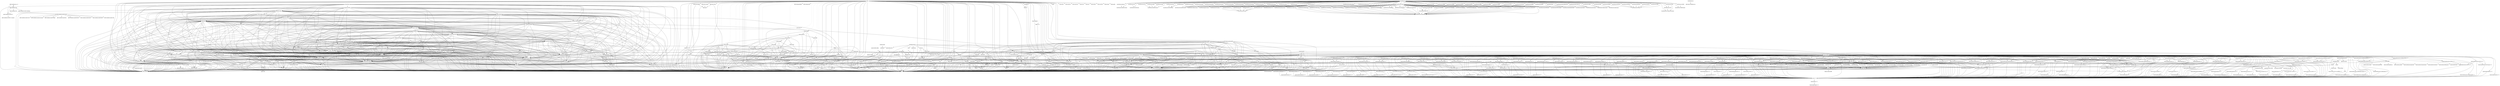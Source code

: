 digraph depends {
    node [shape=plaintext]
"angstrom-feed-configs" -> "opkg" [style=dotted]
"angstrom-packagegroup-boot" -> "angstrom-version"
"angstrom-packagegroup-boot" -> "packagegroup-boot"
"avahi-daemon" -> "base-files"
"avahi-daemon" -> "base-passwd"
"avahi-daemon" -> "libavahi-common3"
"avahi-daemon" -> "libavahi-core7"
"avahi-daemon" -> "libc6"
"avahi-daemon" -> "libcap2"
"avahi-daemon" -> "libdaemon0"
"avahi-daemon" -> "libdbus-1-3"
"avahi-daemon" -> "libexpat1"
"avahi-daemon" -> "libnss-mdns" [style=dotted]
"avahi-daemon" -> "shadow"
"avahi-utils" -> "libavahi-client3"
"avahi-utils" -> "libavahi-common3"
"avahi-utils" -> "libc6"
"bash" -> "base-files"
"bash" -> "libc6"
"bash" -> "libtinfo5"
"bash" -> "update-alternatives-opkg"
"bluez5" -> "libc6"
"bluez5" -> "libdbus-1-3"
"bluez5" -> "libglib-2.0-0"
"bluez5" -> "libreadline7"
"bluez5" -> "libudev1"
"busybox" -> "busybox-syslog" [style=dotted]
"busybox" -> "busybox-udhcpc" [style=dotted]
"busybox" -> "libc6"
"busybox" -> "update-alternatives-opkg"
"ca-certificates" -> "openssl"
"coreutils" -> "libattr1"
"coreutils" -> "libc6"
"coreutils" -> "libcap2"
"coreutils" -> "libgmp10"
"coreutils" -> "update-alternatives-opkg"
"cpio" -> "libc6"
"cpio" -> "update-alternatives-opkg"
"cpufreq-tweaks" -> "cpufrequtils"
"cpufrequtils" -> "libc6"
"curl" -> "libc6"
"curl" -> "libcurl4"
"dbus-1" -> "base-files"
"dbus-1" -> "base-passwd"
"dbus-1" -> "libc6"
"dbus-1" -> "libdbus-1-3"
"dbus-1" -> "libexpat1"
"dbus-1" -> "libsystemd0"
"dbus-1" -> "libx11-6"
"dbus-1" -> "shadow"
"dracut" -> "bash"
"dracut" -> "busybox" [style=dotted]
"dracut" -> "coreutils" [style=dotted]
"dracut" -> "cpio"
"dracut" -> "findutils"
"dracut" -> "kernel-modules" [style=dotted]
"dracut" -> "ldd"
"dracut" -> "libc6"
"dracut" -> "libkmod2"
"dracut" -> "systemd"
"dracut" -> "util-linux"
"dracut" -> "util-linux-blkid"
"dracut" -> "util-linux-getopt"
"e2fsprogs-e2fsck" -> "libblkid1"
"e2fsprogs-e2fsck" -> "libc6"
"e2fsprogs-e2fsck" -> "libcom-err2"
"e2fsprogs-e2fsck" -> "libe2p2"
"e2fsprogs-e2fsck" -> "libext2fs2"
"e2fsprogs-e2fsck" -> "libuuid1"
"ffmpeg-drm" -> "libavcodec58"
"ffmpeg-drm" -> "libavutil56"
"ffmpeg-drm" -> "libc6"
"ffmpeg-drm" -> "libdrm2"
"ffmpeg" -> "libavcodec58"
"ffmpeg" -> "libavdevice58"
"ffmpeg" -> "libavfilter7"
"ffmpeg" -> "libavformat58"
"ffmpeg" -> "libavutil56"
"ffmpeg" -> "libc6"
"ffmpeg" -> "libpostproc55"
"ffmpeg" -> "libswresample3"
"ffmpeg" -> "libswscale5"
"findutils" -> "libc6"
"findutils" -> "update-alternatives-opkg"
"fixmac" -> "ranpwd"
"glibc-gconv-ibm850" -> "glibc-gconv"
"glibc-gconv-ibm850" -> "libc6"
"glibc-gconv-unicode" -> "glibc-gconv"
"glibc-gconv-unicode" -> "libc6"
"glibc-gconv-utf-32" -> "glibc-gconv"
"glibc-gconv-utf-32" -> "libc6"
"glibc-localedata-en-gb" -> "glibc-localedata-en-us"
"glibc-localedata-en-gb" -> "glibc-localedata-i18n"
"glibc-localedata-en-gb" -> "glibc-localedata-iso14651-t1"
"glibc-localedata-en-gb" -> "glibc-localedata-translit-combining"
"glibc-localedata-en-us" -> "glibc-localedata-en-gb"
"glibc-localedata-en-us" -> "glibc-localedata-iso14651-t1"
"glibc-localedata-i18n" -> "glibc-localedata-iso14651-t1"
"glibc-localedata-i18n" -> "glibc-localedata-translit-neutral"
"glibc-localedata-iso14651-t1" -> "glibc-localedata-iso14651-t1-common"
"glibc-localedata-translit-neutral" -> "glibc-localedata-translit-circle"
"glibc-localedata-translit-neutral" -> "glibc-localedata-translit-cjk-compat"
"glibc-localedata-translit-neutral" -> "glibc-localedata-translit-compat"
"glibc-localedata-translit-neutral" -> "glibc-localedata-translit-font"
"glibc-localedata-translit-neutral" -> "glibc-localedata-translit-fraction"
"glibc-localedata-translit-neutral" -> "glibc-localedata-translit-narrow"
"glibc-localedata-translit-neutral" -> "glibc-localedata-translit-small"
"glibc-localedata-translit-neutral" -> "glibc-localedata-translit-wide"
"htop" -> "libc6"
"htop" -> "libncursesw5"
"htop" -> "libtinfo5"
"htop" -> "ncurses-terminfo"
"iptables" -> "kernel-module-iptable-filter" [style=dotted]
"iptables" -> "kernel-module-iptable-nat" [style=dotted]
"iptables" -> "kernel-module-ip-tables" [style=dotted]
"iptables" -> "kernel-module-ipt-masquerade" [style=dotted]
"iptables" -> "kernel-module-nf-conntrack-ipv4" [style=dotted]
"iptables" -> "kernel-module-nf-conntrack" [style=dotted]
"iptables" -> "kernel-module-nf-defrag-ipv4" [style=dotted]
"iptables" -> "kernel-module-nf-nat" [style=dotted]
"iptables" -> "kernel-module-x-tables" [style=dotted]
"iptables" -> "libc6"
"iw" -> "libc6"
"iw" -> "libnl-3-200"
"iw" -> "libnl-genl-3-200"
"kernel-4.17.2" -> "kernel-image-4.17.2"
"kernel-image-4.17.2" -> "kernel-image-image-4.17.2"
"kernel" -> "kernel-4.17.2"
"kernel-module-adc-keys-4.17.2" -> "kernel-4.17.2"
"kernel-module-adc-keys-4.17.2" -> "kernel-module-input-polldev-4.17.2"
"kernel-module-aes-neon-blk-4.17.2" -> "kernel-4.17.2"
"kernel-module-aes-neon-bs-4.17.2" -> "kernel-4.17.2"
"kernel-module-aes-neon-bs-4.17.2" -> "kernel-module-aes-neon-blk-4.17.2"
"kernel-module-arc4-4.17.2" -> "kernel-4.17.2"
"kernel-module-asix-4.17.2" -> "kernel-4.17.2"
"kernel-module-asix-4.17.2" -> "kernel-module-usbnet-4.17.2"
"kernel-module-at25-4.17.2" -> "kernel-4.17.2"
"kernel-module-ax88179-178a-4.17.2" -> "kernel-4.17.2"
"kernel-module-ax88179-178a-4.17.2" -> "kernel-module-usbnet-4.17.2"
"kernel-module-bluetooth-4.17.2" -> "kernel-4.17.2"
"kernel-module-bluetooth-4.17.2" -> "kernel-module-ecdh-generic-4.17.2"
"kernel-module-bluetooth-4.17.2" -> "kernel-module-rfkill-4.17.2"
"kernel-module-brcmfmac-4.17.2" -> "kernel-4.17.2"
"kernel-module-brcmfmac-4.17.2" -> "kernel-module-brcmutil-4.17.2"
"kernel-module-brcmfmac-4.17.2" -> "kernel-module-cfg80211-4.17.2"
"kernel-module-brcmutil-4.17.2" -> "kernel-4.17.2"
"kernel-module-bridge-4.17.2" -> "kernel-4.17.2"
"kernel-module-bridge-4.17.2" -> "kernel-module-ipv6-4.17.2"
"kernel-module-bridge-4.17.2" -> "kernel-module-llc-4.17.2"
"kernel-module-bridge-4.17.2" -> "kernel-module-stp-4.17.2"
"kernel-module-br-netfilter-4.17.2" -> "kernel-4.17.2"
"kernel-module-br-netfilter-4.17.2" -> "kernel-module-bridge-4.17.2"
"kernel-module-cavium-rng-4.17.2" -> "kernel-4.17.2"
"kernel-module-cavium-rng-vf-4.17.2" -> "kernel-4.17.2"
"kernel-module-cavium-rng-vf-4.17.2" -> "kernel-module-rng-core-4.17.2"
"kernel-module-ccm-4.17.2" -> "kernel-4.17.2"
"kernel-module-cdc-ether-4.17.2" -> "kernel-4.17.2"
"kernel-module-cdc-ether-4.17.2" -> "kernel-module-usbnet-4.17.2"
"kernel-module-cdc-ncm-4.17.2" -> "kernel-4.17.2"
"kernel-module-cdc-ncm-4.17.2" -> "kernel-module-usbnet-4.17.2"
"kernel-module-cdc-subset-4.17.2" -> "kernel-4.17.2"
"kernel-module-cdc-subset-4.17.2" -> "kernel-module-usbnet-4.17.2"
"kernel-module-cfg80211-4.17.2" -> "kernel-4.17.2"
"kernel-module-cfg80211-4.17.2" -> "kernel-module-rfkill-4.17.2"
"kernel-module-chacha20-generic-4.17.2" -> "kernel-4.17.2"
"kernel-module-chacha20-neon-4.17.2" -> "kernel-4.17.2"
"kernel-module-chacha20-neon-4.17.2" -> "kernel-module-chacha20-generic-4.17.2"
"kernel-module-cifs-4.17.2" -> "kernel-4.17.2"
"kernel-module-cmac-4.17.2" -> "kernel-4.17.2"
"kernel-module-cppc-cpufreq-4.17.2" -> "kernel-4.17.2"
"kernel-module-crc32-ce-4.17.2" -> "kernel-4.17.2"
"kernel-module-crypto-engine-4.17.2" -> "kernel-4.17.2"
"kernel-module-ctr-4.17.2" -> "kernel-4.17.2"
"kernel-module-cuse-4.17.2" -> "kernel-4.17.2"
"kernel-module-cuse-4.17.2" -> "kernel-module-fuse-4.17.2"
"kernel-module-des-generic-4.17.2" -> "kernel-4.17.2"
"kernel-module-dm9601-4.17.2" -> "kernel-4.17.2"
"kernel-module-dm9601-4.17.2" -> "kernel-module-usbnet-4.17.2"
"kernel-module-dummy-4.17.2" -> "kernel-4.17.2"
"kernel-module-dvb-core-4.17.2" -> "kernel-4.17.2"
"kernel-module-ecb-4.17.2" -> "kernel-4.17.2"
"kernel-module-ecdh-generic-4.17.2" -> "kernel-4.17.2"
"kernel-module-fuse-4.17.2" -> "kernel-4.17.2"
"kernel-module-gcm-4.17.2" -> "kernel-4.17.2"
"kernel-module-generic-bl-4.17.2" -> "kernel-4.17.2"
"kernel-module-ghash-generic-4.17.2" -> "kernel-4.17.2"
"kernel-module-gpu-sched-4.17.2" -> "kernel-4.17.2"
"kernel-module-hci-uart-4.17.2" -> "kernel-4.17.2"
"kernel-module-hci-uart-4.17.2" -> "kernel-module-bluetooth-4.17.2"
"kernel-module-hidp-4.17.2" -> "kernel-4.17.2"
"kernel-module-hidp-4.17.2" -> "kernel-module-bluetooth-4.17.2"
"kernel-module-i2c-hid-4.17.2" -> "kernel-4.17.2"
"kernel-module-ina2xx-4.17.2" -> "kernel-4.17.2"
"kernel-module-input-polldev-4.17.2" -> "kernel-4.17.2"
"kernel-module-ip6table-filter-4.17.2" -> "kernel-4.17.2"
"kernel-module-ip6table-filter-4.17.2" -> "kernel-module-ip6-tables-4.17.2"
"kernel-module-ip6table-filter-4.17.2" -> "kernel-module-x-tables-4.17.2"
"kernel-module-ip6table-mangle-4.17.2" -> "kernel-4.17.2"
"kernel-module-ip6table-mangle-4.17.2" -> "kernel-module-ip6-tables-4.17.2"
"kernel-module-ip6table-mangle-4.17.2" -> "kernel-module-ipv6-4.17.2"
"kernel-module-ip6table-mangle-4.17.2" -> "kernel-module-x-tables-4.17.2"
"kernel-module-ip6table-nat-4.17.2" -> "kernel-4.17.2"
"kernel-module-ip6table-nat-4.17.2" -> "kernel-module-ip6-tables-4.17.2"
"kernel-module-ip6table-nat-4.17.2" -> "kernel-module-nf-nat-ipv6-4.17.2"
"kernel-module-ip6-tables-4.17.2" -> "kernel-4.17.2"
"kernel-module-ip6-tables-4.17.2" -> "kernel-module-x-tables-4.17.2"
"kernel-module-ip6t-masquerade-4.17.2" -> "kernel-4.17.2"
"kernel-module-ip6t-masquerade-4.17.2" -> "kernel-module-nf-conntrack-4.17.2"
"kernel-module-ip6t-masquerade-4.17.2" -> "kernel-module-nf-nat-masquerade-ipv6-4.17.2"
"kernel-module-ip6t-masquerade-4.17.2" -> "kernel-module-x-tables-4.17.2"
"kernel-module-ip6t-reject-4.17.2" -> "kernel-4.17.2"
"kernel-module-ip6t-reject-4.17.2" -> "kernel-module-nf-reject-ipv6-4.17.2"
"kernel-module-ip6t-reject-4.17.2" -> "kernel-module-x-tables-4.17.2"
"kernel-module-ip6-udp-tunnel-4.17.2" -> "kernel-4.17.2"
"kernel-module-iptable-filter-4.17.2" -> "kernel-4.17.2"
"kernel-module-iptable-filter-4.17.2" -> "kernel-module-ip-tables-4.17.2"
"kernel-module-iptable-filter-4.17.2" -> "kernel-module-x-tables-4.17.2"
"kernel-module-iptable-mangle-4.17.2" -> "kernel-4.17.2"
"kernel-module-iptable-mangle-4.17.2" -> "kernel-module-ip-tables-4.17.2"
"kernel-module-iptable-mangle-4.17.2" -> "kernel-module-x-tables-4.17.2"
"kernel-module-iptable-nat-4.17.2" -> "kernel-4.17.2"
"kernel-module-iptable-nat-4.17.2" -> "kernel-module-ip-tables-4.17.2"
"kernel-module-iptable-nat-4.17.2" -> "kernel-module-nf-nat-ipv4-4.17.2"
"kernel-module-ip-tables-4.17.2" -> "kernel-4.17.2"
"kernel-module-ip-tables-4.17.2" -> "kernel-module-x-tables-4.17.2"
"kernel-module-ipt-masquerade-4.17.2" -> "kernel-4.17.2"
"kernel-module-ipt-masquerade-4.17.2" -> "kernel-module-nf-conntrack-4.17.2"
"kernel-module-ipt-masquerade-4.17.2" -> "kernel-module-nf-nat-masquerade-ipv4-4.17.2"
"kernel-module-ipt-masquerade-4.17.2" -> "kernel-module-x-tables-4.17.2"
"kernel-module-ipt-reject-4.17.2" -> "kernel-4.17.2"
"kernel-module-ipt-reject-4.17.2" -> "kernel-module-nf-reject-ipv4-4.17.2"
"kernel-module-ipt-reject-4.17.2" -> "kernel-module-x-tables-4.17.2"
"kernel-module-ip-tunnel-4.17.2" -> "kernel-4.17.2"
"kernel-module-ipv6-4.17.2" -> "kernel-4.17.2"
"kernel-module-ir-kbd-i2c-4.17.2" -> "kernel-4.17.2"
"kernel-module-lcd-4.17.2" -> "kernel-4.17.2"
"kernel-module-lima-4.17.2" -> "kernel-4.17.2"
"kernel-module-lima-4.17.2" -> "kernel-module-gpu-sched-4.17.2"
"kernel-module-lima-4.17.2" -> "kernel-module-ttm-4.17.2"
"kernel-module-llc-4.17.2" -> "kernel-4.17.2"
"kernel-module-lm90-4.17.2" -> "kernel-4.17.2"
"kernel-module-lp855x-bl-4.17.2" -> "kernel-4.17.2"
"kernel-module-m2m-deinterlace-4.17.2" -> "kernel-4.17.2"
"kernel-module-m2m-deinterlace-4.17.2" -> "kernel-module-v4l2-mem2mem-4.17.2"
"kernel-module-m2m-deinterlace-4.17.2" -> "kernel-module-videobuf2-common-4.17.2"
"kernel-module-m2m-deinterlace-4.17.2" -> "kernel-module-videobuf2-dma-contig-4.17.2"
"kernel-module-m2m-deinterlace-4.17.2" -> "kernel-module-videobuf2-v4l2-4.17.2"
"kernel-module-m2m-deinterlace-4.17.2" -> "kernel-module-videodev-4.17.2"
"kernel-module-mac80211-4.17.2" -> "kernel-4.17.2"
"kernel-module-mac80211-4.17.2" -> "kernel-module-cfg80211-4.17.2"
"kernel-module-macvlan-4.17.2" -> "kernel-4.17.2"
"kernel-module-macvtap-4.17.2" -> "kernel-4.17.2"
"kernel-module-macvtap-4.17.2" -> "kernel-module-macvlan-4.17.2"
"kernel-module-macvtap-4.17.2" -> "kernel-module-tap-4.17.2"
"kernel-module-mc44s803-4.17.2" -> "kernel-4.17.2"
"kernel-module-mcs7830-4.17.2" -> "kernel-4.17.2"
"kernel-module-mcs7830-4.17.2" -> "kernel-module-usbnet-4.17.2"
"kernel-module-md4-4.17.2" -> "kernel-4.17.2"
"kernel-module-md5-4.17.2" -> "kernel-4.17.2"
"kernel-module-media-4.17.2" -> "kernel-4.17.2"
"kernel-module-mt20xx-4.17.2" -> "kernel-4.17.2"
"kernel-module-nbd-4.17.2" -> "kernel-4.17.2"
"kernel-module-net1080-4.17.2" -> "kernel-4.17.2"
"kernel-module-net1080-4.17.2" -> "kernel-module-usbnet-4.17.2"
"kernel-module-nf-conntrack-4.17.2" -> "kernel-4.17.2"
"kernel-module-nf-conntrack-ipv4-4.17.2" -> "kernel-4.17.2"
"kernel-module-nf-conntrack-ipv4-4.17.2" -> "kernel-module-nf-conntrack-4.17.2"
"kernel-module-nf-conntrack-ipv4-4.17.2" -> "kernel-module-nf-defrag-ipv4-4.17.2"
"kernel-module-nf-conntrack-ipv6-4.17.2" -> "kernel-4.17.2"
"kernel-module-nf-conntrack-ipv6-4.17.2" -> "kernel-module-ipv6-4.17.2"
"kernel-module-nf-conntrack-ipv6-4.17.2" -> "kernel-module-nf-conntrack-4.17.2"
"kernel-module-nf-conntrack-ipv6-4.17.2" -> "kernel-module-nf-defrag-ipv6-4.17.2"
"kernel-module-nf-defrag-ipv4-4.17.2" -> "kernel-4.17.2"
"kernel-module-nf-defrag-ipv6-4.17.2" -> "kernel-4.17.2"
"kernel-module-nf-defrag-ipv6-4.17.2" -> "kernel-module-ipv6-4.17.2"
"kernel-module-nf-log-common-4.17.2" -> "kernel-4.17.2"
"kernel-module-nf-log-ipv4-4.17.2" -> "kernel-4.17.2"
"kernel-module-nf-log-ipv4-4.17.2" -> "kernel-module-nf-log-common-4.17.2"
"kernel-module-nf-log-ipv6-4.17.2" -> "kernel-4.17.2"
"kernel-module-nf-log-ipv6-4.17.2" -> "kernel-module-nf-log-common-4.17.2"
"kernel-module-nf-nat-4.17.2" -> "kernel-4.17.2"
"kernel-module-nf-nat-4.17.2" -> "kernel-module-nf-conntrack-4.17.2"
"kernel-module-nf-nat-ipv4-4.17.2" -> "kernel-4.17.2"
"kernel-module-nf-nat-ipv4-4.17.2" -> "kernel-module-nf-conntrack-4.17.2"
"kernel-module-nf-nat-ipv4-4.17.2" -> "kernel-module-nf-nat-4.17.2"
"kernel-module-nf-nat-ipv6-4.17.2" -> "kernel-4.17.2"
"kernel-module-nf-nat-ipv6-4.17.2" -> "kernel-module-ipv6-4.17.2"
"kernel-module-nf-nat-ipv6-4.17.2" -> "kernel-module-nf-conntrack-4.17.2"
"kernel-module-nf-nat-ipv6-4.17.2" -> "kernel-module-nf-nat-4.17.2"
"kernel-module-nf-nat-masquerade-ipv4-4.17.2" -> "kernel-4.17.2"
"kernel-module-nf-nat-masquerade-ipv4-4.17.2" -> "kernel-module-nf-conntrack-4.17.2"
"kernel-module-nf-nat-masquerade-ipv4-4.17.2" -> "kernel-module-nf-nat-4.17.2"
"kernel-module-nf-nat-masquerade-ipv6-4.17.2" -> "kernel-4.17.2"
"kernel-module-nf-nat-masquerade-ipv6-4.17.2" -> "kernel-module-ipv6-4.17.2"
"kernel-module-nf-nat-masquerade-ipv6-4.17.2" -> "kernel-module-nf-conntrack-4.17.2"
"kernel-module-nf-nat-masquerade-ipv6-4.17.2" -> "kernel-module-nf-nat-4.17.2"
"kernel-module-nf-reject-ipv4-4.17.2" -> "kernel-4.17.2"
"kernel-module-nf-reject-ipv6-4.17.2" -> "kernel-4.17.2"
"kernel-module-nf-reject-ipv6-4.17.2" -> "kernel-module-ipv6-4.17.2"
"kernel-module-nfs-layout-flexfiles-4.17.2" -> "kernel-4.17.2"
"kernel-module-nvme-4.17.2" -> "kernel-4.17.2"
"kernel-module-nvme-4.17.2" -> "kernel-module-nvme-core-4.17.2"
"kernel-module-nvme-core-4.17.2" -> "kernel-4.17.2"
"kernel-module-overlay-4.17.2" -> "kernel-4.17.2"
"kernel-module-p8022-4.17.2" -> "kernel-4.17.2"
"kernel-module-p8022-4.17.2" -> "kernel-module-llc-4.17.2"
"kernel-module-pegasus-4.17.2" -> "kernel-4.17.2"
"kernel-module-phy-rockchip-typec-4.17.2" -> "kernel-4.17.2"
"kernel-module-plusb-4.17.2" -> "kernel-4.17.2"
"kernel-module-plusb-4.17.2" -> "kernel-module-usbnet-4.17.2"
"kernel-module-psnap-4.17.2" -> "kernel-4.17.2"
"kernel-module-psnap-4.17.2" -> "kernel-module-llc-4.17.2"
"kernel-module-pulse8-cec-4.17.2" -> "kernel-4.17.2"
"kernel-module-pwm-bl-4.17.2" -> "kernel-4.17.2"
"kernel-module-pwm-cros-ec-4.17.2" -> "kernel-4.17.2"
"kernel-module-r8152-4.17.2" -> "kernel-4.17.2"
"kernel-module-rainshadow-cec-4.17.2" -> "kernel-4.17.2"
"kernel-module-rfkill-4.17.2" -> "kernel-4.17.2"
"kernel-module-rk-crypto-4.17.2" -> "kernel-4.17.2"
"kernel-module-rk-crypto-4.17.2" -> "kernel-module-des-generic-4.17.2"
"kernel-module-rk-crypto-4.17.2" -> "kernel-module-md5-4.17.2"
"kernel-module-rng-core-4.17.2" -> "kernel-4.17.2"
"kernel-module-rockchip-rga-4.17.2" -> "kernel-4.17.2"
"kernel-module-rockchip-rga-4.17.2" -> "kernel-module-v4l2-mem2mem-4.17.2"
"kernel-module-rockchip-rga-4.17.2" -> "kernel-module-videobuf2-common-4.17.2"
"kernel-module-rockchip-rga-4.17.2" -> "kernel-module-videobuf2-dma-sg-4.17.2"
"kernel-module-rockchip-rga-4.17.2" -> "kernel-module-videobuf2-v4l2-4.17.2"
"kernel-module-rockchip-rga-4.17.2" -> "kernel-module-videodev-4.17.2"
"kernel-module-rtl8150-4.17.2" -> "kernel-4.17.2"
"kernel-module-seqiv-4.17.2" -> "kernel-4.17.2"
"kernel-module-serport-4.17.2" -> "kernel-4.17.2"
"kernel-module-sha512-arm64-4.17.2" -> "kernel-4.17.2"
"kernel-module-sha512-generic-4.17.2" -> "kernel-4.17.2"
"kernel-module-sit-4.17.2" -> "kernel-4.17.2"
"kernel-module-sit-4.17.2" -> "kernel-module-ip-tunnel-4.17.2"
"kernel-module-sit-4.17.2" -> "kernel-module-ipv6-4.17.2"
"kernel-module-sit-4.17.2" -> "kernel-module-tunnel4-4.17.2"
"kernel-modules" -> "kernel-module-adc-keys-4.17.2"
"kernel-modules" -> "kernel-module-aes-neon-blk-4.17.2"
"kernel-modules" -> "kernel-module-aes-neon-bs-4.17.2"
"kernel-modules" -> "kernel-module-arc4-4.17.2"
"kernel-modules" -> "kernel-module-asix-4.17.2"
"kernel-modules" -> "kernel-module-at25-4.17.2"
"kernel-modules" -> "kernel-module-ax88179-178a-4.17.2"
"kernel-modules" -> "kernel-module-bluetooth-4.17.2"
"kernel-modules" -> "kernel-module-brcmfmac-4.17.2"
"kernel-modules" -> "kernel-module-brcmutil-4.17.2"
"kernel-modules" -> "kernel-module-bridge-4.17.2"
"kernel-modules" -> "kernel-module-br-netfilter-4.17.2"
"kernel-modules" -> "kernel-module-cavium-rng-4.17.2"
"kernel-modules" -> "kernel-module-cavium-rng-vf-4.17.2"
"kernel-modules" -> "kernel-module-ccm-4.17.2"
"kernel-modules" -> "kernel-module-cdc-ether-4.17.2"
"kernel-modules" -> "kernel-module-cdc-ncm-4.17.2"
"kernel-modules" -> "kernel-module-cdc-subset-4.17.2"
"kernel-modules" -> "kernel-module-cfg80211-4.17.2"
"kernel-modules" -> "kernel-module-chacha20-generic-4.17.2"
"kernel-modules" -> "kernel-module-chacha20-neon-4.17.2"
"kernel-modules" -> "kernel-module-cifs-4.17.2"
"kernel-modules" -> "kernel-module-cmac-4.17.2"
"kernel-modules" -> "kernel-module-cppc-cpufreq-4.17.2"
"kernel-modules" -> "kernel-module-crc32-ce-4.17.2"
"kernel-modules" -> "kernel-module-crypto-engine-4.17.2"
"kernel-modules" -> "kernel-module-ctr-4.17.2"
"kernel-modules" -> "kernel-module-cuse-4.17.2"
"kernel-modules" -> "kernel-module-des-generic-4.17.2"
"kernel-modules" -> "kernel-module-dm9601-4.17.2"
"kernel-modules" -> "kernel-module-dummy-4.17.2"
"kernel-modules" -> "kernel-module-dvb-core-4.17.2"
"kernel-modules" -> "kernel-module-ecb-4.17.2"
"kernel-modules" -> "kernel-module-ecdh-generic-4.17.2"
"kernel-modules" -> "kernel-module-fuse-4.17.2"
"kernel-modules" -> "kernel-module-gcm-4.17.2"
"kernel-modules" -> "kernel-module-generic-bl-4.17.2"
"kernel-modules" -> "kernel-module-ghash-generic-4.17.2"
"kernel-modules" -> "kernel-module-gpu-sched-4.17.2"
"kernel-modules" -> "kernel-module-hci-uart-4.17.2"
"kernel-modules" -> "kernel-module-hidp-4.17.2"
"kernel-modules" -> "kernel-module-i2c-hid-4.17.2"
"kernel-modules" -> "kernel-module-ina2xx-4.17.2"
"kernel-modules" -> "kernel-module-input-polldev-4.17.2"
"kernel-modules" -> "kernel-module-ip6table-filter-4.17.2"
"kernel-modules" -> "kernel-module-ip6table-mangle-4.17.2"
"kernel-modules" -> "kernel-module-ip6table-nat-4.17.2"
"kernel-modules" -> "kernel-module-ip6-tables-4.17.2"
"kernel-modules" -> "kernel-module-ip6t-masquerade-4.17.2"
"kernel-modules" -> "kernel-module-ip6t-reject-4.17.2"
"kernel-modules" -> "kernel-module-ip6-udp-tunnel-4.17.2"
"kernel-modules" -> "kernel-module-iptable-filter-4.17.2"
"kernel-modules" -> "kernel-module-iptable-mangle-4.17.2"
"kernel-modules" -> "kernel-module-iptable-nat-4.17.2"
"kernel-modules" -> "kernel-module-ip-tables-4.17.2"
"kernel-modules" -> "kernel-module-ipt-masquerade-4.17.2"
"kernel-modules" -> "kernel-module-ipt-reject-4.17.2"
"kernel-modules" -> "kernel-module-ip-tunnel-4.17.2"
"kernel-modules" -> "kernel-module-ipv6-4.17.2"
"kernel-modules" -> "kernel-module-ir-kbd-i2c-4.17.2"
"kernel-modules" -> "kernel-module-lcd-4.17.2"
"kernel-modules" -> "kernel-module-lima-4.17.2"
"kernel-modules" -> "kernel-module-llc-4.17.2"
"kernel-modules" -> "kernel-module-lm90-4.17.2"
"kernel-modules" -> "kernel-module-lp855x-bl-4.17.2"
"kernel-modules" -> "kernel-module-m2m-deinterlace-4.17.2"
"kernel-modules" -> "kernel-module-mac80211-4.17.2"
"kernel-modules" -> "kernel-module-macvlan-4.17.2"
"kernel-modules" -> "kernel-module-macvtap-4.17.2"
"kernel-modules" -> "kernel-module-mc44s803-4.17.2"
"kernel-modules" -> "kernel-module-mcs7830-4.17.2"
"kernel-modules" -> "kernel-module-md4-4.17.2"
"kernel-modules" -> "kernel-module-md5-4.17.2"
"kernel-modules" -> "kernel-module-media-4.17.2"
"kernel-modules" -> "kernel-module-mt20xx-4.17.2"
"kernel-modules" -> "kernel-module-nbd-4.17.2"
"kernel-modules" -> "kernel-module-net1080-4.17.2"
"kernel-modules" -> "kernel-module-nf-conntrack-4.17.2"
"kernel-modules" -> "kernel-module-nf-conntrack-ipv4-4.17.2"
"kernel-modules" -> "kernel-module-nf-conntrack-ipv6-4.17.2"
"kernel-modules" -> "kernel-module-nf-defrag-ipv4-4.17.2"
"kernel-modules" -> "kernel-module-nf-defrag-ipv6-4.17.2"
"kernel-modules" -> "kernel-module-nf-log-common-4.17.2"
"kernel-modules" -> "kernel-module-nf-log-ipv4-4.17.2"
"kernel-modules" -> "kernel-module-nf-log-ipv6-4.17.2"
"kernel-modules" -> "kernel-module-nf-nat-4.17.2"
"kernel-modules" -> "kernel-module-nf-nat-ipv4-4.17.2"
"kernel-modules" -> "kernel-module-nf-nat-ipv6-4.17.2"
"kernel-modules" -> "kernel-module-nf-nat-masquerade-ipv4-4.17.2"
"kernel-modules" -> "kernel-module-nf-nat-masquerade-ipv6-4.17.2"
"kernel-modules" -> "kernel-module-nf-reject-ipv4-4.17.2"
"kernel-modules" -> "kernel-module-nf-reject-ipv6-4.17.2"
"kernel-modules" -> "kernel-module-nfs-layout-flexfiles-4.17.2"
"kernel-modules" -> "kernel-module-nvme-4.17.2"
"kernel-modules" -> "kernel-module-nvme-core-4.17.2"
"kernel-modules" -> "kernel-module-overlay-4.17.2"
"kernel-modules" -> "kernel-module-p8022-4.17.2"
"kernel-modules" -> "kernel-module-pegasus-4.17.2"
"kernel-modules" -> "kernel-module-phy-rockchip-typec-4.17.2"
"kernel-modules" -> "kernel-module-plusb-4.17.2"
"kernel-modules" -> "kernel-module-psnap-4.17.2"
"kernel-modules" -> "kernel-module-pulse8-cec-4.17.2"
"kernel-modules" -> "kernel-module-pwm-bl-4.17.2"
"kernel-modules" -> "kernel-module-pwm-cros-ec-4.17.2"
"kernel-modules" -> "kernel-module-r8152-4.17.2"
"kernel-modules" -> "kernel-module-rainshadow-cec-4.17.2"
"kernel-modules" -> "kernel-module-rfkill-4.17.2"
"kernel-modules" -> "kernel-module-rk-crypto-4.17.2"
"kernel-modules" -> "kernel-module-rng-core-4.17.2"
"kernel-modules" -> "kernel-module-rockchip-rga-4.17.2"
"kernel-modules" -> "kernel-module-rtl8150-4.17.2"
"kernel-modules" -> "kernel-module-seqiv-4.17.2"
"kernel-modules" -> "kernel-module-serport-4.17.2"
"kernel-modules" -> "kernel-module-sha512-arm64-4.17.2"
"kernel-modules" -> "kernel-module-sha512-generic-4.17.2"
"kernel-modules" -> "kernel-module-sit-4.17.2"
"kernel-modules" -> "kernel-module-smsc75xx-4.17.2"
"kernel-modules" -> "kernel-module-smsc95xx-4.17.2"
"kernel-modules" -> "kernel-module-snd-soc-ak4613-4.17.2"
"kernel-modules" -> "kernel-module-snd-soc-da7219-4.17.2"
"kernel-modules" -> "kernel-module-snd-soc-dmic-4.17.2"
"kernel-modules" -> "kernel-module-snd-soc-es8328-4.17.2"
"kernel-modules" -> "kernel-module-snd-soc-es8328-i2c-4.17.2"
"kernel-modules" -> "kernel-module-snd-soc-es8328-spi-4.17.2"
"kernel-modules" -> "kernel-module-snd-soc-max98090-4.17.2"
"kernel-modules" -> "kernel-module-snd-soc-max98357a-4.17.2"
"kernel-modules" -> "kernel-module-snd-soc-rk3288-hdmi-analog-4.17.2"
"kernel-modules" -> "kernel-module-snd-soc-rk3399-gru-sound-4.17.2"
"kernel-modules" -> "kernel-module-snd-soc-rl6231-4.17.2"
"kernel-modules" -> "kernel-module-snd-soc-rockchip-i2s-4.17.2"
"kernel-modules" -> "kernel-module-snd-soc-rockchip-max98090-4.17.2"
"kernel-modules" -> "kernel-module-snd-soc-rockchip-pdm-4.17.2"
"kernel-modules" -> "kernel-module-snd-soc-rockchip-rt5645-4.17.2"
"kernel-modules" -> "kernel-module-snd-soc-rockchip-spdif-4.17.2"
"kernel-modules" -> "kernel-module-snd-soc-rt5514-4.17.2"
"kernel-modules" -> "kernel-module-snd-soc-rt5514-spi-4.17.2"
"kernel-modules" -> "kernel-module-snd-soc-rt5645-4.17.2"
"kernel-modules" -> "kernel-module-snd-soc-ts3a227e-4.17.2"
"kernel-modules" -> "kernel-module-spidev-4.17.2"
"kernel-modules" -> "kernel-module-sr9800-4.17.2"
"kernel-modules" -> "kernel-module-stp-4.17.2"
"kernel-modules" -> "kernel-module-tap-4.17.2"
"kernel-modules" -> "kernel-module-tcp-bic-4.17.2"
"kernel-modules" -> "kernel-module-tcp-highspeed-4.17.2"
"kernel-modules" -> "kernel-module-tcp-htcp-4.17.2"
"kernel-modules" -> "kernel-module-tcp-hybla-4.17.2"
"kernel-modules" -> "kernel-module-tcp-illinois-4.17.2"
"kernel-modules" -> "kernel-module-tcp-lp-4.17.2"
"kernel-modules" -> "kernel-module-tcp-scalable-4.17.2"
"kernel-modules" -> "kernel-module-tcp-vegas-4.17.2"
"kernel-modules" -> "kernel-module-tcp-veno-4.17.2"
"kernel-modules" -> "kernel-module-tcp-westwood-4.17.2"
"kernel-modules" -> "kernel-module-tcp-yeah-4.17.2"
"kernel-modules" -> "kernel-module-tda18271-4.17.2"
"kernel-modules" -> "kernel-module-tda827x-4.17.2"
"kernel-modules" -> "kernel-module-tda8290-4.17.2"
"kernel-modules" -> "kernel-module-tda9887-4.17.2"
"kernel-modules" -> "kernel-module-ttm-4.17.2"
"kernel-modules" -> "kernel-module-tun-4.17.2"
"kernel-modules" -> "kernel-module-tuner-simple-4.17.2"
"kernel-modules" -> "kernel-module-tuner-types-4.17.2"
"kernel-modules" -> "kernel-module-tuner-xc2028-4.17.2"
"kernel-modules" -> "kernel-module-tunnel4-4.17.2"
"kernel-modules" -> "kernel-module-udp-tunnel-4.17.2"
"kernel-modules" -> "kernel-module-uinput-4.17.2"
"kernel-modules" -> "kernel-module-usbnet-4.17.2"
"kernel-modules" -> "kernel-module-v4l2-common-4.17.2"
"kernel-modules" -> "kernel-module-v4l2-dv-timings-4.17.2"
"kernel-modules" -> "kernel-module-v4l2-mem2mem-4.17.2"
"kernel-modules" -> "kernel-module-videobuf2-common-4.17.2"
"kernel-modules" -> "kernel-module-videobuf2-dma-contig-4.17.2"
"kernel-modules" -> "kernel-module-videobuf2-dma-sg-4.17.2"
"kernel-modules" -> "kernel-module-videobuf2-memops-4.17.2"
"kernel-modules" -> "kernel-module-videobuf2-v4l2-4.17.2"
"kernel-modules" -> "kernel-module-videodev-4.17.2"
"kernel-modules" -> "kernel-module-virtio-crypto-4.17.2"
"kernel-modules" -> "kernel-module-vxlan-4.17.2"
"kernel-modules" -> "kernel-module-wl18xx-4.17.2"
"kernel-modules" -> "kernel-module-wlcore-4.17.2"
"kernel-modules" -> "kernel-module-wlcore-sdio-4.17.2"
"kernel-modules" -> "kernel-module-xc4000-4.17.2"
"kernel-modules" -> "kernel-module-xc5000-4.17.2"
"kernel-modules" -> "kernel-module-xfrm6-mode-beet-4.17.2"
"kernel-modules" -> "kernel-module-xfrm6-mode-transport-4.17.2"
"kernel-modules" -> "kernel-module-xfrm6-mode-tunnel-4.17.2"
"kernel-modules" -> "kernel-module-x-tables-4.17.2"
"kernel-modules" -> "kernel-module-xt-addrtype-4.17.2"
"kernel-modules" -> "kernel-module-xt-checksum-4.17.2"
"kernel-modules" -> "kernel-module-xt-conntrack-4.17.2"
"kernel-modules" -> "kernel-module-xt-log-4.17.2"
"kernel-modules" -> "kernel-module-xt-nat-4.17.2"
"kernel-modules" -> "kernel-module-xt-tcpudp-4.17.2"
"kernel-modules" -> "kernel-module-zaurus-4.17.2"
"kernel-module-smsc75xx-4.17.2" -> "kernel-4.17.2"
"kernel-module-smsc75xx-4.17.2" -> "kernel-module-usbnet-4.17.2"
"kernel-module-smsc95xx-4.17.2" -> "kernel-4.17.2"
"kernel-module-smsc95xx-4.17.2" -> "kernel-module-usbnet-4.17.2"
"kernel-module-snd-soc-ak4613-4.17.2" -> "kernel-4.17.2"
"kernel-module-snd-soc-da7219-4.17.2" -> "kernel-4.17.2"
"kernel-module-snd-soc-dmic-4.17.2" -> "kernel-4.17.2"
"kernel-module-snd-soc-es8328-4.17.2" -> "kernel-4.17.2"
"kernel-module-snd-soc-es8328-i2c-4.17.2" -> "kernel-4.17.2"
"kernel-module-snd-soc-es8328-i2c-4.17.2" -> "kernel-module-snd-soc-es8328-4.17.2"
"kernel-module-snd-soc-es8328-spi-4.17.2" -> "kernel-4.17.2"
"kernel-module-snd-soc-es8328-spi-4.17.2" -> "kernel-module-snd-soc-es8328-4.17.2"
"kernel-module-snd-soc-max98090-4.17.2" -> "kernel-4.17.2"
"kernel-module-snd-soc-max98357a-4.17.2" -> "kernel-4.17.2"
"kernel-module-snd-soc-rk3288-hdmi-analog-4.17.2" -> "kernel-4.17.2"
"kernel-module-snd-soc-rk3399-gru-sound-4.17.2" -> "kernel-4.17.2"
"kernel-module-snd-soc-rk3399-gru-sound-4.17.2" -> "kernel-module-snd-soc-da7219-4.17.2"
"kernel-module-snd-soc-rl6231-4.17.2" -> "kernel-4.17.2"
"kernel-module-snd-soc-rockchip-i2s-4.17.2" -> "kernel-4.17.2"
"kernel-module-snd-soc-rockchip-max98090-4.17.2" -> "kernel-4.17.2"
"kernel-module-snd-soc-rockchip-max98090-4.17.2" -> "kernel-module-snd-soc-ts3a227e-4.17.2"
"kernel-module-snd-soc-rockchip-pdm-4.17.2" -> "kernel-4.17.2"
"kernel-module-snd-soc-rockchip-rt5645-4.17.2" -> "kernel-4.17.2"
"kernel-module-snd-soc-rockchip-rt5645-4.17.2" -> "kernel-module-snd-soc-rt5645-4.17.2"
"kernel-module-snd-soc-rockchip-spdif-4.17.2" -> "kernel-4.17.2"
"kernel-module-snd-soc-rt5514-4.17.2" -> "kernel-4.17.2"
"kernel-module-snd-soc-rt5514-4.17.2" -> "kernel-module-snd-soc-rl6231-4.17.2"
"kernel-module-snd-soc-rt5514-4.17.2" -> "kernel-module-snd-soc-rt5514-spi-4.17.2"
"kernel-module-snd-soc-rt5514-spi-4.17.2" -> "kernel-4.17.2"
"kernel-module-snd-soc-rt5645-4.17.2" -> "kernel-4.17.2"
"kernel-module-snd-soc-rt5645-4.17.2" -> "kernel-module-snd-soc-rl6231-4.17.2"
"kernel-module-snd-soc-ts3a227e-4.17.2" -> "kernel-4.17.2"
"kernel-module-spidev-4.17.2" -> "kernel-4.17.2"
"kernel-module-sr9800-4.17.2" -> "kernel-4.17.2"
"kernel-module-sr9800-4.17.2" -> "kernel-module-usbnet-4.17.2"
"kernel-module-stp-4.17.2" -> "kernel-4.17.2"
"kernel-module-stp-4.17.2" -> "kernel-module-llc-4.17.2"
"kernel-module-tap-4.17.2" -> "kernel-4.17.2"
"kernel-module-tcp-bic-4.17.2" -> "kernel-4.17.2"
"kernel-module-tcp-highspeed-4.17.2" -> "kernel-4.17.2"
"kernel-module-tcp-htcp-4.17.2" -> "kernel-4.17.2"
"kernel-module-tcp-hybla-4.17.2" -> "kernel-4.17.2"
"kernel-module-tcp-illinois-4.17.2" -> "kernel-4.17.2"
"kernel-module-tcp-lp-4.17.2" -> "kernel-4.17.2"
"kernel-module-tcp-scalable-4.17.2" -> "kernel-4.17.2"
"kernel-module-tcp-vegas-4.17.2" -> "kernel-4.17.2"
"kernel-module-tcp-veno-4.17.2" -> "kernel-4.17.2"
"kernel-module-tcp-westwood-4.17.2" -> "kernel-4.17.2"
"kernel-module-tcp-yeah-4.17.2" -> "kernel-4.17.2"
"kernel-module-tcp-yeah-4.17.2" -> "kernel-module-tcp-vegas-4.17.2"
"kernel-module-tda18271-4.17.2" -> "kernel-4.17.2"
"kernel-module-tda827x-4.17.2" -> "kernel-4.17.2"
"kernel-module-tda8290-4.17.2" -> "kernel-4.17.2"
"kernel-module-tda9887-4.17.2" -> "kernel-4.17.2"
"kernel-module-ttm-4.17.2" -> "kernel-4.17.2"
"kernel-module-tun-4.17.2" -> "kernel-4.17.2"
"kernel-module-tuner-simple-4.17.2" -> "kernel-4.17.2"
"kernel-module-tuner-simple-4.17.2" -> "kernel-module-tuner-types-4.17.2"
"kernel-module-tuner-types-4.17.2" -> "kernel-4.17.2"
"kernel-module-tuner-xc2028-4.17.2" -> "kernel-4.17.2"
"kernel-module-tunnel4-4.17.2" -> "kernel-4.17.2"
"kernel-module-udp-tunnel-4.17.2" -> "kernel-4.17.2"
"kernel-module-uinput-4.17.2" -> "kernel-4.17.2"
"kernel-module-usbnet-4.17.2" -> "kernel-4.17.2"
"kernel-module-v4l2-common-4.17.2" -> "kernel-4.17.2"
"kernel-module-v4l2-common-4.17.2" -> "kernel-module-videodev-4.17.2"
"kernel-module-v4l2-dv-timings-4.17.2" -> "kernel-4.17.2"
"kernel-module-v4l2-mem2mem-4.17.2" -> "kernel-4.17.2"
"kernel-module-v4l2-mem2mem-4.17.2" -> "kernel-module-videobuf2-common-4.17.2"
"kernel-module-v4l2-mem2mem-4.17.2" -> "kernel-module-videobuf2-v4l2-4.17.2"
"kernel-module-v4l2-mem2mem-4.17.2" -> "kernel-module-videodev-4.17.2"
"kernel-module-videobuf2-common-4.17.2" -> "kernel-4.17.2"
"kernel-module-videobuf2-common-4.17.2" -> "kernel-module-videodev-4.17.2"
"kernel-module-videobuf2-dma-contig-4.17.2" -> "kernel-4.17.2"
"kernel-module-videobuf2-dma-contig-4.17.2" -> "kernel-module-videobuf2-memops-4.17.2"
"kernel-module-videobuf2-dma-sg-4.17.2" -> "kernel-4.17.2"
"kernel-module-videobuf2-dma-sg-4.17.2" -> "kernel-module-videobuf2-memops-4.17.2"
"kernel-module-videobuf2-memops-4.17.2" -> "kernel-4.17.2"
"kernel-module-videobuf2-v4l2-4.17.2" -> "kernel-4.17.2"
"kernel-module-videobuf2-v4l2-4.17.2" -> "kernel-module-videobuf2-common-4.17.2"
"kernel-module-videobuf2-v4l2-4.17.2" -> "kernel-module-videodev-4.17.2"
"kernel-module-videodev-4.17.2" -> "kernel-4.17.2"
"kernel-module-videodev-4.17.2" -> "kernel-module-media-4.17.2"
"kernel-module-virtio-crypto-4.17.2" -> "kernel-4.17.2"
"kernel-module-virtio-crypto-4.17.2" -> "kernel-module-crypto-engine-4.17.2"
"kernel-module-vxlan-4.17.2" -> "kernel-4.17.2"
"kernel-module-vxlan-4.17.2" -> "kernel-module-ip6-udp-tunnel-4.17.2"
"kernel-module-vxlan-4.17.2" -> "kernel-module-udp-tunnel-4.17.2"
"kernel-module-wl18xx-4.17.2" -> "kernel-4.17.2"
"kernel-module-wl18xx-4.17.2" -> "kernel-module-cfg80211-4.17.2"
"kernel-module-wl18xx-4.17.2" -> "kernel-module-mac80211-4.17.2"
"kernel-module-wl18xx-4.17.2" -> "kernel-module-wlcore-4.17.2"
"kernel-module-wlcore-4.17.2" -> "kernel-4.17.2"
"kernel-module-wlcore-4.17.2" -> "kernel-module-cfg80211-4.17.2"
"kernel-module-wlcore-4.17.2" -> "kernel-module-mac80211-4.17.2"
"kernel-module-wlcore-sdio-4.17.2" -> "kernel-4.17.2"
"kernel-module-xc4000-4.17.2" -> "kernel-4.17.2"
"kernel-module-xc5000-4.17.2" -> "kernel-4.17.2"
"kernel-module-xfrm6-mode-beet-4.17.2" -> "kernel-4.17.2"
"kernel-module-xfrm6-mode-beet-4.17.2" -> "kernel-module-ipv6-4.17.2"
"kernel-module-xfrm6-mode-transport-4.17.2" -> "kernel-4.17.2"
"kernel-module-xfrm6-mode-tunnel-4.17.2" -> "kernel-4.17.2"
"kernel-module-xfrm6-mode-tunnel-4.17.2" -> "kernel-module-ipv6-4.17.2"
"kernel-module-x-tables-4.17.2" -> "kernel-4.17.2"
"kernel-module-xt-addrtype-4.17.2" -> "kernel-4.17.2"
"kernel-module-xt-addrtype-4.17.2" -> "kernel-module-x-tables-4.17.2"
"kernel-module-xt-checksum-4.17.2" -> "kernel-4.17.2"
"kernel-module-xt-checksum-4.17.2" -> "kernel-module-x-tables-4.17.2"
"kernel-module-xt-conntrack-4.17.2" -> "kernel-4.17.2"
"kernel-module-xt-conntrack-4.17.2" -> "kernel-module-nf-conntrack-4.17.2"
"kernel-module-xt-conntrack-4.17.2" -> "kernel-module-x-tables-4.17.2"
"kernel-module-xt-log-4.17.2" -> "kernel-4.17.2"
"kernel-module-xt-log-4.17.2" -> "kernel-module-x-tables-4.17.2"
"kernel-module-xt-nat-4.17.2" -> "kernel-4.17.2"
"kernel-module-xt-nat-4.17.2" -> "kernel-module-nf-conntrack-4.17.2"
"kernel-module-xt-nat-4.17.2" -> "kernel-module-nf-nat-4.17.2"
"kernel-module-xt-nat-4.17.2" -> "kernel-module-x-tables-4.17.2"
"kernel-module-xt-tcpudp-4.17.2" -> "kernel-4.17.2"
"kernel-module-xt-tcpudp-4.17.2" -> "kernel-module-x-tables-4.17.2"
"kernel-module-zaurus-4.17.2" -> "kernel-4.17.2"
"kernel-module-zaurus-4.17.2" -> "kernel-module-cdc-ether-4.17.2"
"kernel-module-zaurus-4.17.2" -> "kernel-module-usbnet-4.17.2"
"kmod" -> "libc6"
"kmod" -> "libz1"
"kmod" -> "update-alternatives-opkg"
"kodi-addon-pvr-hts" -> "libc6"
"kodi-addon-pvr-hts" -> "libgcc1"
"kodi-addon-pvr-hts" -> "libkodiplatform18.0"
"kodi-addon-pvr-hts" -> "libstdc++6"
"kodi" -> "bluez5"
"kodi" -> "glibc-charmap-ibm850" [style=dotted]
"kodi" -> "glibc-charmap-utf-8" [style=dotted]
"kodi" -> "glibc-gconv-ibm850" [style=dotted]
"kodi" -> "glibc-gconv-unicode" [style=dotted]
"kodi" -> "glibc-gconv-utf-32" [style=dotted]
"kodi" -> "glibc-localedata-en-us" [style=dotted]
"kodi" -> "lcms"
"kodi" -> "libasound2"
"kodi" -> "libass9"
"kodi" -> "libavahi-client3"
"kodi" -> "libavahi-common3"
"kodi" -> "libavcodec58"
"kodi" -> "libavfilter7"
"kodi" -> "libavformat58"
"kodi" -> "libavutil56"
"kodi" -> "libc6"
"kodi" -> "libcap2"
"kodi" -> "libcdio16"
"kodi" -> "libcec"
"kodi" -> "libcec" [style=dotted]
"kodi" -> "libcrypto1.0.2"
"kodi" -> "libcurl4"
"kodi" -> "libcurl4" [style=dotted]
"kodi" -> "libdbus-1-3"
"kodi" -> "libdrm2"
"kodi" -> "libegl-mesa"
"kodi" -> "libexpat1"
"kodi" -> "libfreetype6"
"kodi" -> "libfribidi0"
"kodi" -> "libgbm1"
"kodi" -> "libgcc1"
"kodi" -> "libgles2-mesa"
"kodi" -> "libinput10"
"kodi" -> "libiso9660-10"
"kodi" -> "liblzo2-2"
"kodi" -> "libmicrohttpd12"
"kodi" -> "libnfs11.0.0" [style=dotted]
"kodi" -> "libpcre1"
"kodi" -> "libpcrecpp0"
"kodi" -> "libpostproc55"
"kodi" -> "libpulse0"
"kodi" -> "libpulse-mainloop-glib0"
"kodi" -> "libpulse-simple0"
"kodi" -> "libpython2.7-1.0"
"kodi" -> "libsmbclient0"
"kodi" -> "libsqlite3-0"
"kodi" -> "libssl1.0.2"
"kodi" -> "libstdc++6"
"kodi" -> "libswresample3"
"kodi" -> "libswscale5"
"kodi" -> "libtag1"
"kodi" -> "libtinyxml2.6.2"
"kodi" -> "libudev1"
"kodi" -> "libuuid1"
"kodi" -> "libxkbcommon"
"kodi" -> "libxml2"
"kodi" -> "libxslt"
"kodi" -> "libz1"
"kodi" -> "python-compression" [style=dotted]
"kodi" -> "python-ctypes" [style=dotted]
"kodi" -> "python-difflib" [style=dotted]
"kodi" -> "python-html" [style=dotted]
"kodi" -> "python-json" [style=dotted]
"kodi" -> "python-lang" [style=dotted]
"kodi" -> "python-netclient" [style=dotted]
"kodi" -> "python-re" [style=dotted]
"kodi" -> "python-shell" [style=dotted]
"kodi" -> "python-sqlite3" [style=dotted]
"kodi" -> "python" [style=dotted]
"kodi" -> "python-xmlrpc" [style=dotted]
"kodi" -> "python-zlib" [style=dotted]
"kodi" -> "tzdata-africa" [style=dotted]
"kodi" -> "tzdata-americas" [style=dotted]
"kodi" -> "tzdata-antarctica" [style=dotted]
"kodi" -> "tzdata-arctic" [style=dotted]
"kodi" -> "tzdata-asia" [style=dotted]
"kodi" -> "tzdata-atlantic" [style=dotted]
"kodi" -> "tzdata-australia" [style=dotted]
"kodi" -> "tzdata-europe" [style=dotted]
"kodi" -> "tzdata-pacific" [style=dotted]
"lcms" -> "libc6"
"lcms" -> "libjpeg62"
"lcms" -> "libtiff5"
"less" -> "libc6"
"less" -> "libtinfo5"
"less" -> "update-alternatives-opkg"
"libacl1" -> "libattr1"
"libacl1" -> "libc6"
"libaddns-samba4" -> "libc6"
"libaddns-samba4" -> "libgenrand-samba4"
"libaddns-samba4" -> "libgssapi-krb5-2"
"libaddns-samba4" -> "libndr0"
"libaddns-samba4" -> "libsamba-debug-samba4"
"libaddns-samba4" -> "libsamba-errors1"
"libaddns-samba4" -> "libsamba-util0"
"libaddns-samba4" -> "libtalloc"
"libaddns-samba4" -> "samba-common"
"libarchive" -> "libbz2-1"
"libarchive" -> "libc6"
"libarchive" -> "liblzma5"
"libarchive" -> "liblzo2-2"
"libarchive" -> "libxml2"
"libarchive" -> "libz1"
"libasn1util-samba4" -> "libc6"
"libasn1util-samba4" -> "libsamba-debug-samba4"
"libasn1util-samba4" -> "libsamba-util0"
"libasn1util-samba4" -> "libtalloc"
"libasn1util-samba4" -> "samba-common"
"libasound2" -> "alsa-conf"
"libasound2" -> "libc6"
"libass9" -> "libc6"
"libass9" -> "libfontconfig1"
"libass9" -> "libfreetype6"
"libass9" -> "libfribidi0"
"libass9" -> "libglib-2.0-0"
"libattr1" -> "libc6"
"libauthkrb5-samba4" -> "libauth-sam-reply-samba4"
"libauthkrb5-samba4" -> "libc6"
"libauthkrb5-samba4" -> "libcom-err2"
"libauthkrb5-samba4" -> "libgssapi-krb5-2"
"libauthkrb5-samba4" -> "libk5crypto3"
"libauthkrb5-samba4" -> "libkrb5-3"
"libauthkrb5-samba4" -> "libkrb5samba-samba4"
"libauthkrb5-samba4" -> "libndr0"
"libauthkrb5-samba4" -> "libndr-krb5pac0"
"libauthkrb5-samba4" -> "libsamba-debug-samba4"
"libauthkrb5-samba4" -> "libsamba-errors1"
"libauthkrb5-samba4" -> "libsamba-sockets-samba4"
"libauthkrb5-samba4" -> "libsamba-util0"
"libauthkrb5-samba4" -> "libtalloc"
"libauthkrb5-samba4" -> "libtevent0"
"libauthkrb5-samba4" -> "libtevent-util0"
"libauthkrb5-samba4" -> "samba-common"
"libauth-sam-reply-samba4" -> "libc6"
"libauth-sam-reply-samba4" -> "libsamba-debug-samba4"
"libauth-sam-reply-samba4" -> "libsamba-security-samba4"
"libauth-sam-reply-samba4" -> "libsamba-util0"
"libauth-sam-reply-samba4" -> "libtalloc"
"libauth-sam-reply-samba4" -> "samba-common"
"libavahi-client3" -> "libavahi-common3"
"libavahi-client3" -> "libc6"
"libavahi-client3" -> "libdbus-1-3"
"libavahi-common3" -> "libc6"
"libavahi-core7" -> "libavahi-common3"
"libavahi-core7" -> "libc6"
"libavcodec58" -> "libavutil56"
"libavcodec58" -> "libc6"
"libavcodec58" -> "liblzma5"
"libavcodec58" -> "libswresample3"
"libavcodec58" -> "libtheora"
"libavcodec58" -> "libx264-148"
"libavcodec58" -> "libz1"
"libavdevice58" -> "libasound2"
"libavdevice58" -> "libavcodec58"
"libavdevice58" -> "libavfilter7"
"libavdevice58" -> "libavformat58"
"libavdevice58" -> "libavutil56"
"libavdevice58" -> "libc6"
"libavdevice58" -> "libx11-6"
"libavdevice58" -> "libxext6"
"libavdevice58" -> "libxv1"
"libavfilter7" -> "libavcodec58"
"libavfilter7" -> "libavformat58"
"libavfilter7" -> "libavutil56"
"libavfilter7" -> "libc6"
"libavfilter7" -> "libpostproc55"
"libavfilter7" -> "libswresample3"
"libavfilter7" -> "libswscale5"
"libavformat58" -> "libavcodec58"
"libavformat58" -> "libavutil56"
"libavformat58" -> "libbz2-1"
"libavformat58" -> "libc6"
"libavformat58" -> "libz1"
"libavutil56" -> "libc6"
"libblkid1" -> "libc6"
"libblkid1" -> "libuuid1"
"libbsd0" -> "libc6"
"libbz2-1" -> "libc6"
"libcap2" -> "libc6"
"libcdio16" -> "libc6"
"libcec" -> "kernel-module-cdc-acm" [style=dotted]
"libcec" -> "libc6"
"libcec" -> "libgcc1"
"libcec" -> "libncurses5"
"libcec" -> "libstdc++6"
"libcec" -> "libtinfo5"
"libcec" -> "libudev1"
"libcec" -> "libx11-6"
"libcec" -> "libxrandr2"
"libcharset3-samba4" -> "libc6"
"libcharset3-samba4" -> "libsamba3-util-samba4"
"libcharset3-samba4" -> "libsamba-util0"
"libcharset3-samba4" -> "libtalloc"
"libcharset3-samba4" -> "samba-common"
"libcliauth-samba4" -> "libasn1util-samba4"
"libcliauth-samba4" -> "libbsd0"
"libcliauth-samba4" -> "libc6"
"libcliauth-samba4" -> "libdbwrap-samba4"
"libcliauth-samba4" -> "libgenrand-samba4"
"libcliauth-samba4" -> "libndr0"
"libcliauth-samba4" -> "libndr-samba-samba4"
"libcliauth-samba4" -> "libsamba-debug-samba4"
"libcliauth-samba4" -> "libsamba-errors1"
"libcliauth-samba4" -> "libsamba-hostconfig0"
"libcliauth-samba4" -> "libsamba-security-samba4"
"libcliauth-samba4" -> "libsamba-util0"
"libcliauth-samba4" -> "libtalloc"
"libcliauth-samba4" -> "libtdb1"
"libcliauth-samba4" -> "libutil-tdb-samba4"
"libcliauth-samba4" -> "samba-common"
"libcli-cldap-samba4" -> "libasn1util-samba4"
"libcli-cldap-samba4" -> "libc6"
"libcli-cldap-samba4" -> "libcli-ldap-common-samba4"
"libcli-cldap-samba4" -> "libldb"
"libcli-cldap-samba4" -> "libndr0"
"libcli-cldap-samba4" -> "libndr-nbt0"
"libcli-cldap-samba4" -> "libsamba-debug-samba4"
"libcli-cldap-samba4" -> "libsamba-errors1"
"libcli-cldap-samba4" -> "libsamba-security-samba4"
"libcli-cldap-samba4" -> "libsamba-sockets-samba4"
"libcli-cldap-samba4" -> "libsamba-util0"
"libcli-cldap-samba4" -> "libtalloc"
"libcli-cldap-samba4" -> "libtevent0"
"libcli-cldap-samba4" -> "libtevent-util0"
"libcli-cldap-samba4" -> "samba-common"
"libcli-ldap-common-samba4" -> "libasn1util-samba4"
"libcli-ldap-common-samba4" -> "libc6"
"libcli-ldap-common-samba4" -> "libldb"
"libcli-ldap-common-samba4" -> "libndr0"
"libcli-ldap-common-samba4" -> "libsamba-debug-samba4"
"libcli-ldap-common-samba4" -> "libsamba-errors1"
"libcli-ldap-common-samba4" -> "libsamba-security-samba4"
"libcli-ldap-common-samba4" -> "libsamba-util0"
"libcli-ldap-common-samba4" -> "libtalloc"
"libcli-ldap-common-samba4" -> "samba-common"
"libcli-nbt-samba4" -> "libc6"
"libcli-nbt-samba4" -> "libndr0"
"libcli-nbt-samba4" -> "libndr-nbt0"
"libcli-nbt-samba4" -> "libsamba-debug-samba4"
"libcli-nbt-samba4" -> "libsamba-errors1"
"libcli-nbt-samba4" -> "libsamba-sockets-samba4"
"libcli-nbt-samba4" -> "libsamba-util0"
"libcli-nbt-samba4" -> "libtalloc"
"libcli-nbt-samba4" -> "libtevent0"
"libcli-nbt-samba4" -> "libtevent-util0"
"libcli-nbt-samba4" -> "samba-common"
"libcli-smb-common-samba4" -> "libbsd0"
"libcli-smb-common-samba4" -> "libc6"
"libcli-smb-common-samba4" -> "libgenrand-samba4"
"libcli-smb-common-samba4" -> "libgensec-samba4"
"libcli-smb-common-samba4" -> "libiov-buf-samba4"
"libcli-smb-common-samba4" -> "libndr0"
"libcli-smb-common-samba4" -> "libsamba-debug-samba4"
"libcli-smb-common-samba4" -> "libsamba-errors1"
"libcli-smb-common-samba4" -> "libsamba-sockets-samba4"
"libcli-smb-common-samba4" -> "libsamba-util0"
"libcli-smb-common-samba4" -> "libsmb-transport-samba4"
"libcli-smb-common-samba4" -> "libtalloc"
"libcli-smb-common-samba4" -> "libtevent0"
"libcli-smb-common-samba4" -> "libtevent-util0"
"libcli-smb-common-samba4" -> "samba-common"
"libcom-err2" -> "libc6"
"libcrypto1.0.2" -> "libc6"
"libcrypto1.0.2" -> "openssl-conf" [style=dotted]
"libcurl4" -> "ca-certificates" [style=dotted]
"libcurl4" -> "libc6"
"libcurl4" -> "libcrypto1.0.2"
"libcurl4" -> "libgnutls30"
"libcurl4" -> "libssl1.0.2"
"libcurl4" -> "libz1"
"libcurl4" -> "nettle"
"libdaemon0" -> "libc6"
"libdbus-1-3" -> "dbus-1" [style=dotted]
"libdbus-1-3" -> "libc6"
"libdbus-1-3" -> "libsystemd0"
"libdbwrap-samba4" -> "libc6"
"libdbwrap-samba4" -> "libsamba-debug-samba4"
"libdbwrap-samba4" -> "libsamba-errors1"
"libdbwrap-samba4" -> "libsamba-hostconfig0"
"libdbwrap-samba4" -> "libsamba-util0"
"libdbwrap-samba4" -> "libtalloc"
"libdbwrap-samba4" -> "libtdb1"
"libdbwrap-samba4" -> "libtdb-wrap-samba4"
"libdbwrap-samba4" -> "libutil-tdb-samba4"
"libdbwrap-samba4" -> "samba-common"
"libdcerpc-binding0" -> "libc6"
"libdcerpc-binding0" -> "libgensec-samba4"
"libdcerpc-binding0" -> "libndr0"
"libdcerpc-binding0" -> "libsamba-debug-samba4"
"libdcerpc-binding0" -> "libsamba-errors1"
"libdcerpc-binding0" -> "libsamba-sockets-samba4"
"libdcerpc-binding0" -> "libsamba-util0"
"libdcerpc-binding0" -> "libtalloc"
"libdcerpc-binding0" -> "libtevent0"
"libdcerpc-binding0" -> "libtevent-util0"
"libdcerpc-binding0" -> "samba-common"
"libdcerpc-samba-samba4" -> "libc6"
"libdcerpc-samba-samba4" -> "libdcerpc-binding0"
"libdcerpc-samba-samba4" -> "libndr0"
"libdcerpc-samba-samba4" -> "libndr-samba-samba4"
"libdcerpc-samba-samba4" -> "libndr-standard0"
"libdcerpc-samba-samba4" -> "libtalloc"
"libdcerpc-samba-samba4" -> "libtevent0"
"libdcerpc-samba-samba4" -> "libtevent-util0"
"libdcerpc-samba-samba4" -> "samba-common"
"libdrm2" -> "libc6"
"libdrm-freedreno1" -> "libc6"
"libdrm-freedreno1" -> "libdrm2"
"libe2p2" -> "libc6"
"libegl-mesa" -> "libc6"
"libegl-mesa" -> "libdrm2"
"libegl-mesa" -> "libexpat1"
"libegl-mesa" -> "libgbm1"
"libegl-mesa" -> "libx11-6"
"libegl-mesa" -> "libx11-xcb1"
"libegl-mesa" -> "libxcb1"
"libegl-mesa" -> "libxcb-dri2-0"
"libegl-mesa" -> "libxcb-xfixes0"
"libegl-mesa" -> "libz1"
"libegl-mesa" -> "mesa-megadriver" [style=dotted]
"libegl-mesa" -> "wayland"
"libevdev" -> "libc6"
"libexpat1" -> "libc6"
"libext2fs2" -> "libblkid1"
"libext2fs2" -> "libc6"
"libext2fs2" -> "libcom-err2"
"libfdisk1" -> "libblkid1"
"libfdisk1" -> "libc6"
"libfdisk1" -> "libuuid1"
"libffi6" -> "libc6"
"libflac8" -> "libc6"
"libflac8" -> "libogg0"
"libflag-mapping-samba4" -> "libc6"
"libflag-mapping-samba4" -> "libsamba-debug-samba4"
"libflag-mapping-samba4" -> "samba-common"
"libfontconfig1" -> "libc6"
"libfontconfig1" -> "libexpat1"
"libfontconfig1" -> "libfreetype6"
"libfreetype6" -> "libc6"
"libfreetype6" -> "libz1"
"libfribidi0" -> "libc6"
"libfribidi0" -> "libglib-2.0-0"
"libgbm1" -> "libc6"
"libgbm1" -> "libdrm2"
"libgbm1" -> "libexpat1"
"libgbm1" -> "wayland"
"libgcc1" -> "libc6"
"libgcrypt" -> "libc6"
"libgcrypt" -> "libcap2"
"libgcrypt" -> "libgpg-error0"
"libgenrand-samba4" -> "libc6"
"libgenrand-samba4" -> "libsocket-blocking-samba4"
"libgenrand-samba4" -> "libsys-rw-samba4"
"libgenrand-samba4" -> "samba-common"
"libgensec-samba4" -> "libasn1util-samba4"
"libgensec-samba4" -> "libauthkrb5-samba4"
"libgensec-samba4" -> "libbsd0"
"libgensec-samba4" -> "libc6"
"libgensec-samba4" -> "libcliauth-samba4"
"libgensec-samba4" -> "libcom-err2"
"libgensec-samba4" -> "libgenrand-samba4"
"libgensec-samba4" -> "libgssapi-krb5-2"
"libgensec-samba4" -> "libkrb5samba-samba4"
"libgensec-samba4" -> "libndr0"
"libgensec-samba4" -> "libndr-samba-samba4"
"libgensec-samba4" -> "libsamba-credentials0"
"libgensec-samba4" -> "libsamba-debug-samba4"
"libgensec-samba4" -> "libsamba-errors1"
"libgensec-samba4" -> "libsamba-hostconfig0"
"libgensec-samba4" -> "libsamba-modules-samba4"
"libgensec-samba4" -> "libsamba-security-samba4"
"libgensec-samba4" -> "libsamba-sockets-samba4"
"libgensec-samba4" -> "libsamba-util0"
"libgensec-samba4" -> "libsamdb0"
"libgensec-samba4" -> "libtalloc"
"libgensec-samba4" -> "libtevent0"
"libgensec-samba4" -> "libtevent-util0"
"libgensec-samba4" -> "libtime-basic-samba4"
"libgensec-samba4" -> "libwbclient0"
"libgensec-samba4" -> "samba-common"
"libglapi0" -> "libc6"
"libgles2-mesa" -> "libc6"
"libgles2-mesa" -> "libdrm2"
"libgles2-mesa" -> "libglapi0"
"libgles2-mesa" -> "mesa-megadriver" [style=dotted]
"libglib-2.0-0" -> "libc6"
"libglib-2.0-0" -> "libffi6"
"libglib-2.0-0" -> "libmount1"
"libglib-2.0-0" -> "libpcre1"
"libglib-2.0-0" -> "libz1"
"libglib-2.0-0" -> "shared-mime-info" [style=dotted]
"libgmp10" -> "libc6"
"libgnutls30" -> "libc6"
"libgnutls30" -> "libgmp10"
"libgnutls30" -> "libidn11"
"libgnutls30" -> "libunistring2"
"libgnutls30" -> "libz1"
"libgnutls30" -> "nettle"
"libgpg-error0" -> "libc6"
"libgse-samba4" -> "libaddns-samba4"
"libgse-samba4" -> "libauthkrb5-samba4"
"libgse-samba4" -> "libbsd0"
"libgse-samba4" -> "libc6"
"libgse-samba4" -> "libcharset3-samba4"
"libgse-samba4" -> "libcli-cldap-samba4"
"libgse-samba4" -> "libcli-nbt-samba4"
"libgse-samba4" -> "libcom-err2"
"libgse-samba4" -> "libgenrand-samba4"
"libgse-samba4" -> "libgensec-samba4"
"libgse-samba4" -> "libgssapi-krb5-2"
"libgse-samba4" -> "libkrb5-3"
"libgse-samba4" -> "libkrb5samba-samba4"
"libgse-samba4" -> "libldap-2.4-2"
"libgse-samba4" -> "libsamba3-util-samba4"
"libgse-samba4" -> "libsamba-credentials0"
"libgse-samba4" -> "libsamba-debug-samba4"
"libgse-samba4" -> "libsamba-errors1"
"libgse-samba4" -> "libsamba-sockets-samba4"
"libgse-samba4" -> "libsamba-util0"
"libgse-samba4" -> "libsecrets3-samba4"
"libgse-samba4" -> "libsmbconf0"
"libgse-samba4" -> "libtalloc"
"libgse-samba4" -> "libtevent0"
"libgse-samba4" -> "libtevent-util0"
"libgse-samba4" -> "samba-common"
"libgssapi-krb5-2" -> "libc6"
"libgssapi-krb5-2" -> "libcom-err2"
"libgssapi-krb5-2" -> "libk5crypto3"
"libgssapi-krb5-2" -> "libkrb5-3"
"libgssapi-krb5-2" -> "libkrb5support0"
"libice6" -> "libc6"
"libidn11" -> "libc6"
"libinput10" -> "libc6"
"libinput10" -> "libevdev"
"libinput10" -> "libudev1"
"libinput10" -> "mtdev"
"libinterfaces-samba4" -> "libbsd0"
"libinterfaces-samba4" -> "libc6"
"libinterfaces-samba4" -> "libsamba-debug-samba4"
"libinterfaces-samba4" -> "libtalloc"
"libinterfaces-samba4" -> "samba-common"
"libiov-buf-samba4" -> "libc6"
"libiov-buf-samba4" -> "samba-common"
"libiso9660-10" -> "libc6"
"libiso9660-10" -> "libcdio16"
"libjpeg62" -> "libc6"
"libk5crypto3" -> "libc6"
"libk5crypto3" -> "libkrb5support0"
"libkmod2" -> "libc6"
"libkmod2" -> "libz1"
"libkodiplatform18.0" -> "libc6"
"libkodiplatform18.0" -> "libgcc1"
"libkodiplatform18.0" -> "libstdc++6"
"libkodiplatform18.0" -> "libtinyxml2.6.2"
"libkrb5-3" -> "libc6"
"libkrb5-3" -> "libcom-err2"
"libkrb5-3" -> "libk5crypto3"
"libkrb5-3" -> "libkrb5support0"
"libkrb5samba-samba4" -> "libc6"
"libkrb5samba-samba4" -> "libcom-err2"
"libkrb5samba-samba4" -> "libgssapi-krb5-2"
"libkrb5samba-samba4" -> "libk5crypto3"
"libkrb5samba-samba4" -> "libkrb5-3"
"libkrb5samba-samba4" -> "libsamba-debug-samba4"
"libkrb5samba-samba4" -> "libsamba-util0"
"libkrb5samba-samba4" -> "libtalloc"
"libkrb5samba-samba4" -> "samba-common"
"libkrb5support0" -> "libc6"
"libldap-2.4-2" -> "libc6"
"libldap-2.4-2" -> "libgcrypt"
"libldap-2.4-2" -> "libgnutls30"
"libldb" -> "libc6"
"libldb" -> "libpopt0"
"libldb" -> "libtalloc"
"libldb" -> "libtdb1"
"libldb" -> "libtevent0"
"libldbsamba-samba4" -> "libasn1util-samba4"
"libldbsamba-samba4" -> "libc6"
"libldbsamba-samba4" -> "libldb"
"libldbsamba-samba4" -> "libndr0"
"libldbsamba-samba4" -> "libndr-samba-samba4"
"libldbsamba-samba4" -> "libndr-standard0"
"libldbsamba-samba4" -> "libsamba-debug-samba4"
"libldbsamba-samba4" -> "libsamba-errors1"
"libldbsamba-samba4" -> "libsamba-hostconfig0"
"libldbsamba-samba4" -> "libsamba-security-samba4"
"libldbsamba-samba4" -> "libsamba-util0"
"libldbsamba-samba4" -> "libsamdb-common-samba4"
"libldbsamba-samba4" -> "libtalloc"
"libldbsamba-samba4" -> "libtdb1"
"libldbsamba-samba4" -> "samba-common"
"liblibcli-lsa3-samba4" -> "libc6"
"liblibcli-lsa3-samba4" -> "libdcerpc-samba-samba4"
"liblibcli-lsa3-samba4" -> "libsamba-debug-samba4"
"liblibcli-lsa3-samba4" -> "libsamba-errors1"
"liblibcli-lsa3-samba4" -> "libsamba-security-samba4"
"liblibcli-lsa3-samba4" -> "libsamba-util0"
"liblibcli-lsa3-samba4" -> "libtalloc"
"liblibcli-lsa3-samba4" -> "samba-common"
"liblibsmb-samba4" -> "libasn1util-samba4"
"liblibsmb-samba4" -> "libbsd0"
"liblibsmb-samba4" -> "libc6"
"liblibsmb-samba4" -> "libcharset3-samba4"
"liblibsmb-samba4" -> "libcliauth-samba4"
"liblibsmb-samba4" -> "libcli-cldap-samba4"
"liblibsmb-samba4" -> "libcli-smb-common-samba4"
"liblibsmb-samba4" -> "libcom-err2"
"liblibsmb-samba4" -> "libgenrand-samba4"
"liblibsmb-samba4" -> "libgensec-samba4"
"liblibsmb-samba4" -> "libgse-samba4"
"liblibsmb-samba4" -> "libndr0"
"liblibsmb-samba4" -> "libndr-nbt0"
"liblibsmb-samba4" -> "libsamba3-util-samba4"
"liblibsmb-samba4" -> "libsamba-credentials0"
"liblibsmb-samba4" -> "libsamba-debug-samba4"
"liblibsmb-samba4" -> "libsamba-errors1"
"liblibsmb-samba4" -> "libsamba-hostconfig0"
"liblibsmb-samba4" -> "libsamba-security-samba4"
"liblibsmb-samba4" -> "libsamba-util0"
"liblibsmb-samba4" -> "libsmbconf0"
"liblibsmb-samba4" -> "libsmb-transport-samba4"
"liblibsmb-samba4" -> "libtalloc"
"liblibsmb-samba4" -> "libtevent0"
"liblibsmb-samba4" -> "libtevent-util0"
"liblibsmb-samba4" -> "libutil-cmdline-samba4"
"liblibsmb-samba4" -> "samba-common"
"liblzma5" -> "libc6"
"liblzo2-2" -> "libc6"
"libmessages-dgm-samba4" -> "libbsd0"
"libmessages-dgm-samba4" -> "libc6"
"libmessages-dgm-samba4" -> "libgenrand-samba4"
"libmessages-dgm-samba4" -> "libiov-buf-samba4"
"libmessages-dgm-samba4" -> "libmsghdr-samba4"
"libmessages-dgm-samba4" -> "libsamba-debug-samba4"
"libmessages-dgm-samba4" -> "libsocket-blocking-samba4"
"libmessages-dgm-samba4" -> "libtalloc"
"libmessages-dgm-samba4" -> "libtevent0"
"libmessages-dgm-samba4" -> "libtevent-util0"
"libmessages-dgm-samba4" -> "samba-common"
"libmessages-util-samba4" -> "libc6"
"libmessages-util-samba4" -> "libsamba-util0"
"libmessages-util-samba4" -> "samba-common"
"libmicrohttpd12" -> "libc6"
"libmount1" -> "libblkid1"
"libmount1" -> "libc6"
"libmount1" -> "libuuid1"
"libmsghdr-samba4" -> "libc6"
"libmsghdr-samba4" -> "libiov-buf-samba4"
"libmsghdr-samba4" -> "samba-common"
"libmsrpc3-samba4" -> "libbsd0"
"libmsrpc3-samba4" -> "libc6"
"libmsrpc3-samba4" -> "libcliauth-samba4"
"libmsrpc3-samba4" -> "libcli-smb-common-samba4"
"libmsrpc3-samba4" -> "libdbwrap-samba4"
"libmsrpc3-samba4" -> "libdcerpc-binding0"
"libmsrpc3-samba4" -> "libdcerpc-samba-samba4"
"libmsrpc3-samba4" -> "libgenrand-samba4"
"libmsrpc3-samba4" -> "libgensec-samba4"
"libmsrpc3-samba4" -> "libgse-samba4"
"libmsrpc3-samba4" -> "liblibsmb-samba4"
"libmsrpc3-samba4" -> "libndr0"
"libmsrpc3-samba4" -> "libndr-samba-samba4"
"libmsrpc3-samba4" -> "libndr-standard0"
"libmsrpc3-samba4" -> "libsamba3-util-samba4"
"libmsrpc3-samba4" -> "libsamba-credentials0"
"libmsrpc3-samba4" -> "libsamba-debug-samba4"
"libmsrpc3-samba4" -> "libsamba-errors1"
"libmsrpc3-samba4" -> "libsamba-hostconfig0"
"libmsrpc3-samba4" -> "libsamba-sockets-samba4"
"libmsrpc3-samba4" -> "libsamba-util0"
"libmsrpc3-samba4" -> "libsmbconf0"
"libmsrpc3-samba4" -> "libsocket-blocking-samba4"
"libmsrpc3-samba4" -> "libtalloc"
"libmsrpc3-samba4" -> "libtevent0"
"libmsrpc3-samba4" -> "libtevent-util0"
"libmsrpc3-samba4" -> "libutil-tdb-samba4"
"libmsrpc3-samba4" -> "samba-common"
"libncurses5" -> "libc6"
"libncurses5" -> "libtinfo5"
"libncursesw5" -> "libc6"
"libncursesw5" -> "libtinfo5"
"libndr0" -> "libc6"
"libndr0" -> "libgenrand-samba4"
"libndr0" -> "libsamba-debug-samba4"
"libndr0" -> "libsamba-errors1"
"libndr0" -> "libsamba-util0"
"libndr0" -> "libtalloc"
"libndr0" -> "samba-common"
"libndr-krb5pac0" -> "libc6"
"libndr-krb5pac0" -> "libndr0"
"libndr-krb5pac0" -> "libndr-standard0"
"libndr-krb5pac0" -> "libsamba-security-samba4"
"libndr-krb5pac0" -> "libsamba-util0"
"libndr-krb5pac0" -> "libtalloc"
"libndr-krb5pac0" -> "samba-common"
"libndr-nbt0" -> "libc6"
"libndr-nbt0" -> "libndr0"
"libndr-nbt0" -> "libsamba-security-samba4"
"libndr-nbt0" -> "libsamba-util0"
"libndr-nbt0" -> "libtalloc"
"libndr-nbt0" -> "samba-common"
"libndr-samba-samba4" -> "libasn1util-samba4"
"libndr-samba-samba4" -> "libc6"
"libndr-samba-samba4" -> "libndr0"
"libndr-samba-samba4" -> "libndr-nbt0"
"libndr-samba-samba4" -> "libndr-standard0"
"libndr-samba-samba4" -> "libsamba-debug-samba4"
"libndr-samba-samba4" -> "libsamba-security-samba4"
"libndr-samba-samba4" -> "libsamba-util0"
"libndr-samba-samba4" -> "libtalloc"
"libndr-samba-samba4" -> "libz1"
"libndr-samba-samba4" -> "samba-common"
"libndr-standard0" -> "libc6"
"libndr-standard0" -> "libndr0"
"libndr-standard0" -> "libsamba-security-samba4"
"libndr-standard0" -> "libsamba-util0"
"libndr-standard0" -> "libtalloc"
"libndr-standard0" -> "samba-common"
"libnfs11.0.0" -> "libc6"
"libnl-3-200" -> "libc6"
"libnl-genl-3-200" -> "libc6"
"libnl-genl-3-200" -> "libnl-3-200"
"libnss-mdns" -> "avahi-daemon"
"libnss-mdns" -> "libc6"
"libogg0" -> "libc6"
"libopkg1" -> "libarchive"
"libopkg1" -> "libc6"
"libopkg1" -> "libsolv0"
"libpam" -> "libc6"
"libpam" -> "libpam-runtime-suffix" [style=dotted]
"libpam-runtime" -> "libpam-suffix"
"libpam-runtime" -> "pam-plugin-deny-suffix"
"libpam-runtime" -> "pam-plugin-permit-suffix"
"libpam-runtime" -> "pam-plugin-unix-suffix"
"libpam-runtime" -> "pam-plugin-warn-suffix"
"libpcre1" -> "libc6"
"libpcrecpp0" -> "libc6"
"libpcrecpp0" -> "libgcc1"
"libpcrecpp0" -> "libpcre1"
"libpcrecpp0" -> "libstdc++6"
"libpopt0" -> "libc6"
"libpostproc55" -> "libavutil56"
"libpostproc55" -> "libc6"
"libpulse0" -> "libc6"
"libpulse0" -> "libcap2"
"libpulse0" -> "libdbus-1-3"
"libpulse0" -> "libice6"
"libpulse0" -> "libpulsecommon"
"libpulse0" -> "libsm6"
"libpulse0" -> "libsndfile1"
"libpulse0" -> "libsystemd0"
"libpulse0" -> "libx11-6"
"libpulse0" -> "libx11-xcb1"
"libpulse0" -> "libxcb1"
"libpulse0" -> "libxtst6"
"libpulsecommon" -> "libc6"
"libpulsecommon" -> "libcap2"
"libpulsecommon" -> "libdbus-1-3"
"libpulsecommon" -> "libice6"
"libpulsecommon" -> "libsm6"
"libpulsecommon" -> "libsndfile1"
"libpulsecommon" -> "libsystemd0"
"libpulsecommon" -> "libx11-6"
"libpulsecommon" -> "libx11-xcb1"
"libpulsecommon" -> "libxcb1"
"libpulsecommon" -> "libxtst6"
"libpulse-mainloop-glib0" -> "libc6"
"libpulse-mainloop-glib0" -> "libcap2"
"libpulse-mainloop-glib0" -> "libdbus-1-3"
"libpulse-mainloop-glib0" -> "libglib-2.0-0"
"libpulse-mainloop-glib0" -> "libice6"
"libpulse-mainloop-glib0" -> "libpulse0"
"libpulse-mainloop-glib0" -> "libpulsecommon"
"libpulse-mainloop-glib0" -> "libsm6"
"libpulse-mainloop-glib0" -> "libsndfile1"
"libpulse-mainloop-glib0" -> "libsystemd0"
"libpulse-mainloop-glib0" -> "libx11-6"
"libpulse-mainloop-glib0" -> "libx11-xcb1"
"libpulse-mainloop-glib0" -> "libxcb1"
"libpulse-mainloop-glib0" -> "libxtst6"
"libpulse-simple0" -> "libc6"
"libpulse-simple0" -> "libcap2"
"libpulse-simple0" -> "libdbus-1-3"
"libpulse-simple0" -> "libice6"
"libpulse-simple0" -> "libpulse0"
"libpulse-simple0" -> "libpulsecommon"
"libpulse-simple0" -> "libsm6"
"libpulse-simple0" -> "libsndfile1"
"libpulse-simple0" -> "libsystemd0"
"libpulse-simple0" -> "libx11-6"
"libpulse-simple0" -> "libx11-xcb1"
"libpulse-simple0" -> "libxcb1"
"libpulse-simple0" -> "libxtst6"
"libpython2.7-1.0" -> "libc6"
"libreadline7" -> "libc6"
"libreadline7" -> "libtinfo5"
"libreplace-samba4" -> "libc6"
"libreplace-samba4" -> "samba-common"
"libsamba3-util-samba4" -> "libc6"
"libsamba3-util-samba4" -> "libreplace-samba4"
"libsamba3-util-samba4" -> "libsamba-debug-samba4"
"libsamba3-util-samba4" -> "libsamba-util0"
"libsamba3-util-samba4" -> "libtalloc"
"libsamba3-util-samba4" -> "libutil-setid-samba4"
"libsamba3-util-samba4" -> "samba-common"
"libsamba-cluster-support-samba4" -> "libbsd0"
"libsamba-cluster-support-samba4" -> "libc6"
"libsamba-cluster-support-samba4" -> "libtalloc"
"libsamba-cluster-support-samba4" -> "libtdb1"
"libsamba-cluster-support-samba4" -> "libtevent0"
"libsamba-cluster-support-samba4" -> "samba-common"
"libsamba-credentials0" -> "libauthkrb5-samba4"
"libsamba-credentials0" -> "libbsd0"
"libsamba-credentials0" -> "libc6"
"libsamba-credentials0" -> "libcliauth-samba4"
"libsamba-credentials0" -> "libcom-err2"
"libsamba-credentials0" -> "libdbwrap-samba4"
"libsamba-credentials0" -> "libgenrand-samba4"
"libsamba-credentials0" -> "libgssapi-krb5-2"
"libsamba-credentials0" -> "libkrb5-3"
"libsamba-credentials0" -> "libkrb5samba-samba4"
"libsamba-credentials0" -> "libldb"
"libsamba-credentials0" -> "libldbsamba-samba4"
"libsamba-credentials0" -> "libndr0"
"libsamba-credentials0" -> "libsamba-debug-samba4"
"libsamba-credentials0" -> "libsamba-errors1"
"libsamba-credentials0" -> "libsamba-hostconfig0"
"libsamba-credentials0" -> "libsamba-security-samba4"
"libsamba-credentials0" -> "libsamba-util0"
"libsamba-credentials0" -> "libsamdb-common-samba4"
"libsamba-credentials0" -> "libtalloc"
"libsamba-credentials0" -> "libutil-tdb-samba4"
"libsamba-credentials0" -> "samba-common"
"libsamba-debug-samba4" -> "libbsd0"
"libsamba-debug-samba4" -> "libc6"
"libsamba-debug-samba4" -> "libsocket-blocking-samba4"
"libsamba-debug-samba4" -> "libsystemd0"
"libsamba-debug-samba4" -> "libtalloc"
"libsamba-debug-samba4" -> "libtime-basic-samba4"
"libsamba-debug-samba4" -> "samba-common"
"libsamba-errors1" -> "libc6"
"libsamba-errors1" -> "libtalloc"
"libsamba-errors1" -> "samba-common"
"libsamba-hostconfig0" -> "libc6"
"libsamba-hostconfig0" -> "libsamba-debug-samba4"
"libsamba-hostconfig0" -> "libsamba-util0"
"libsamba-hostconfig0" -> "libserver-role-samba4"
"libsamba-hostconfig0" -> "libtalloc"
"libsamba-hostconfig0" -> "samba-common"
"libsamba-modules-samba4" -> "libc6"
"libsamba-modules-samba4" -> "libsamba-debug-samba4"
"libsamba-modules-samba4" -> "libsamba-errors1"
"libsamba-modules-samba4" -> "libsamba-util0"
"libsamba-modules-samba4" -> "libtalloc"
"libsamba-modules-samba4" -> "samba-common"
"libsamba-security-samba4" -> "libbsd0"
"libsamba-security-samba4" -> "libc6"
"libsamba-security-samba4" -> "libndr0"
"libsamba-security-samba4" -> "libsamba-debug-samba4"
"libsamba-security-samba4" -> "libsamba-util0"
"libsamba-security-samba4" -> "libtalloc"
"libsamba-security-samba4" -> "samba-common"
"libsamba-sockets-samba4" -> "libbsd0"
"libsamba-sockets-samba4" -> "libc6"
"libsamba-sockets-samba4" -> "libinterfaces-samba4"
"libsamba-sockets-samba4" -> "libiov-buf-samba4"
"libsamba-sockets-samba4" -> "libndr-nbt0"
"libsamba-sockets-samba4" -> "libsamba-debug-samba4"
"libsamba-sockets-samba4" -> "libsamba-errors1"
"libsamba-sockets-samba4" -> "libsamba-util0"
"libsamba-sockets-samba4" -> "libsocket-blocking-samba4"
"libsamba-sockets-samba4" -> "libtalloc"
"libsamba-sockets-samba4" -> "libtevent0"
"libsamba-sockets-samba4" -> "samba-common"
"libsamba-util0" -> "libbsd0"
"libsamba-util0" -> "libc6"
"libsamba-util0" -> "libgenrand-samba4"
"libsamba-util0" -> "libreplace-samba4"
"libsamba-util0" -> "libsamba-debug-samba4"
"libsamba-util0" -> "libsocket-blocking-samba4"
"libsamba-util0" -> "libsystemd0"
"libsamba-util0" -> "libtalloc"
"libsamba-util0" -> "libtevent0"
"libsamba-util0" -> "libtime-basic-samba4"
"libsamba-util0" -> "samba-common"
"libsamdb0" -> "libauthkrb5-samba4"
"libsamdb0" -> "libbsd0"
"libsamdb0" -> "libc6"
"libsamdb0" -> "libcliauth-samba4"
"libsamdb0" -> "libcli-ldap-common-samba4"
"libsamdb0" -> "libgenrand-samba4"
"libsamdb0" -> "libgssapi-krb5-2"
"libsamdb0" -> "libkrb5-3"
"libsamdb0" -> "libkrb5samba-samba4"
"libsamdb0" -> "libldb"
"libsamdb0" -> "libldbsamba-samba4"
"libsamdb0" -> "libndr0"
"libsamdb0" -> "libsamba-credentials0"
"libsamdb0" -> "libsamba-debug-samba4"
"libsamdb0" -> "libsamba-errors1"
"libsamdb0" -> "libsamba-hostconfig0"
"libsamdb0" -> "libsamba-security-samba4"
"libsamdb0" -> "libsamba-util0"
"libsamdb0" -> "libsamdb-common-samba4"
"libsamdb0" -> "libtalloc"
"libsamdb0" -> "samba-common"
"libsamdb-common-samba4" -> "libc6"
"libsamdb-common-samba4" -> "libcli-ldap-common-samba4"
"libsamdb-common-samba4" -> "libflag-mapping-samba4"
"libsamdb-common-samba4" -> "libldb"
"libsamdb-common-samba4" -> "libndr0"
"libsamdb-common-samba4" -> "libndr-samba-samba4"
"libsamdb-common-samba4" -> "libsamba-debug-samba4"
"libsamdb-common-samba4" -> "libsamba-errors1"
"libsamdb-common-samba4" -> "libsamba-hostconfig0"
"libsamdb-common-samba4" -> "libsamba-security-samba4"
"libsamdb-common-samba4" -> "libsamba-sockets-samba4"
"libsamdb-common-samba4" -> "libsamba-util0"
"libsamdb-common-samba4" -> "libsocket-blocking-samba4"
"libsamdb-common-samba4" -> "libtalloc"
"libsamdb-common-samba4" -> "libtevent0"
"libsamdb-common-samba4" -> "libtevent-util0"
"libsamdb-common-samba4" -> "samba-common"
"libsecrets3-samba4" -> "libbsd0"
"libsecrets3-samba4" -> "libc6"
"libsecrets3-samba4" -> "libcliauth-samba4"
"libsecrets3-samba4" -> "libdbwrap-samba4"
"libsecrets3-samba4" -> "libgenrand-samba4"
"libsecrets3-samba4" -> "libkrb5-3"
"libsecrets3-samba4" -> "libkrb5samba-samba4"
"libsecrets3-samba4" -> "libndr0"
"libsecrets3-samba4" -> "libndr-standard0"
"libsecrets3-samba4" -> "libsamba3-util-samba4"
"libsecrets3-samba4" -> "libsamba-debug-samba4"
"libsecrets3-samba4" -> "libsamba-errors1"
"libsecrets3-samba4" -> "libsamba-security-samba4"
"libsecrets3-samba4" -> "libsamba-util0"
"libsecrets3-samba4" -> "libsmbconf0"
"libsecrets3-samba4" -> "libtalloc"
"libsecrets3-samba4" -> "libtime-basic-samba4"
"libsecrets3-samba4" -> "libutil-tdb-samba4"
"libsecrets3-samba4" -> "samba-common"
"libserver-id-db-samba4" -> "libc6"
"libserver-id-db-samba4" -> "libsamba-util0"
"libserver-id-db-samba4" -> "libtalloc"
"libserver-id-db-samba4" -> "libtdb1"
"libserver-id-db-samba4" -> "libtdb-wrap-samba4"
"libserver-id-db-samba4" -> "libutil-tdb-samba4"
"libserver-id-db-samba4" -> "samba-common"
"libserver-role-samba4" -> "libc6"
"libserver-role-samba4" -> "libsamba-debug-samba4"
"libserver-role-samba4" -> "samba-common"
"libsm6" -> "libc6"
"libsm6" -> "libice6"
"libsmartcols1" -> "libc6"
"libsmbclient0" -> "libbsd0"
"libsmbclient0" -> "libc6"
"libsmbclient0" -> "libcli-smb-common-samba4"
"libsmbclient0" -> "libdcerpc-samba-samba4"
"libsmbclient0" -> "libgse-samba4"
"libsmbclient0" -> "liblibcli-lsa3-samba4"
"libsmbclient0" -> "liblibsmb-samba4"
"libsmbclient0" -> "libmsrpc3-samba4"
"libsmbclient0" -> "libndr0"
"libsmbclient0" -> "libndr-standard0"
"libsmbclient0" -> "libsamba3-util-samba4"
"libsmbclient0" -> "libsamba-debug-samba4"
"libsmbclient0" -> "libsamba-errors1"
"libsmbclient0" -> "libsamba-security-samba4"
"libsmbclient0" -> "libsamba-util0"
"libsmbclient0" -> "libsecrets3-samba4"
"libsmbclient0" -> "libsmbconf0"
"libsmbclient0" -> "libtalloc"
"libsmbclient0" -> "libtevent0"
"libsmbclient0" -> "libtevent-util0"
"libsmbclient0" -> "libutil-cmdline-samba4"
"libsmbclient0" -> "samba-common"
"libsmbconf0" -> "libbsd0"
"libsmbconf0" -> "libc6"
"libsmbconf0" -> "libcap2"
"libsmbconf0" -> "libcharset3-samba4"
"libsmbconf0" -> "libcli-smb-common-samba4"
"libsmbconf0" -> "libdbwrap-samba4"
"libsmbconf0" -> "libinterfaces-samba4"
"libsmbconf0" -> "libiov-buf-samba4"
"libsmbconf0" -> "libldap-2.4-2"
"libsmbconf0" -> "libmessages-dgm-samba4"
"libsmbconf0" -> "libmessages-util-samba4"
"libsmbconf0" -> "libndr0"
"libsmbconf0" -> "libndr-standard0"
"libsmbconf0" -> "libsamba3-util-samba4"
"libsmbconf0" -> "libsamba-cluster-support-samba4"
"libsmbconf0" -> "libsamba-debug-samba4"
"libsmbconf0" -> "libsamba-errors1"
"libsmbconf0" -> "libsamba-hostconfig0"
"libsmbconf0" -> "libsamba-security-samba4"
"libsmbconf0" -> "libsamba-sockets-samba4"
"libsmbconf0" -> "libsamba-util0"
"libsmbconf0" -> "libserver-id-db-samba4"
"libsmbconf0" -> "libserver-role-samba4"
"libsmbconf0" -> "libsmbd-shim-samba4"
"libsmbconf0" -> "libsmb-transport-samba4"
"libsmbconf0" -> "libsocket-blocking-samba4"
"libsmbconf0" -> "libsys-rw-samba4"
"libsmbconf0" -> "libtalloc"
"libsmbconf0" -> "libtalloc-report-samba4"
"libsmbconf0" -> "libtdb1"
"libsmbconf0" -> "libtdb-wrap-samba4"
"libsmbconf0" -> "libtevent0"
"libsmbconf0" -> "libtevent-util0"
"libsmbconf0" -> "libtime-basic-samba4"
"libsmbconf0" -> "libutil-reg-samba4"
"libsmbconf0" -> "libutil-setid-samba4"
"libsmbconf0" -> "libutil-tdb-samba4"
"libsmbconf0" -> "samba-common"
"libsmbd-shim-samba4" -> "libc6"
"libsmbd-shim-samba4" -> "samba-common"
"libsmb-transport-samba4" -> "libc6"
"libsmb-transport-samba4" -> "libiov-buf-samba4"
"libsmb-transport-samba4" -> "libsocket-blocking-samba4"
"libsmb-transport-samba4" -> "libtalloc"
"libsmb-transport-samba4" -> "libtevent0"
"libsmb-transport-samba4" -> "libtevent-util0"
"libsmb-transport-samba4" -> "samba-common"
"libsndfile1" -> "libc6"
"libsndfile1" -> "libflac8"
"libsndfile1" -> "libogg0"
"libsndfile1" -> "libvorbis"
"libsocket-blocking-samba4" -> "libc6"
"libsocket-blocking-samba4" -> "samba-common"
"libsolv0" -> "libc6"
"libsqlite3-0" -> "libc6"
"libssl1.0.2" -> "libc6"
"libssl1.0.2" -> "libcrypto1.0.2"
"libstdc++6" -> "libc6"
"libstdc++6" -> "libgcc1"
"libswresample3" -> "libavutil56"
"libswresample3" -> "libc6"
"libswscale5" -> "libavutil56"
"libswscale5" -> "libc6"
"libsys-rw-samba4" -> "libc6"
"libsys-rw-samba4" -> "libiov-buf-samba4"
"libsys-rw-samba4" -> "samba-common"
"libsystemd0" -> "libc6"
"libsystemd0" -> "libcap2"
"libsystemd0" -> "lz4"
"libtag1" -> "libc6"
"libtag1" -> "libgcc1"
"libtag1" -> "libstdc++6"
"libtag1" -> "libz1"
"libtalloc" -> "libc6"
"libtalloc" -> "libpython2.7-1.0"
"libtalloc-report-samba4" -> "libc6"
"libtalloc-report-samba4" -> "libtalloc"
"libtalloc-report-samba4" -> "samba-common"
"libtdb1" -> "libc6"
"libtdb-wrap-samba4" -> "libc6"
"libtdb-wrap-samba4" -> "libsamba-debug-samba4"
"libtdb-wrap-samba4" -> "libtalloc"
"libtdb-wrap-samba4" -> "libtdb1"
"libtdb-wrap-samba4" -> "samba-common"
"libtevent0" -> "libc6"
"libtevent0" -> "libtalloc"
"libtevent-util0" -> "libc6"
"libtevent-util0" -> "libsamba-errors1"
"libtevent-util0" -> "libtalloc"
"libtevent-util0" -> "libtevent0"
"libtevent-util0" -> "samba-common"
"libtheora" -> "libc6"
"libtheora" -> "libogg0"
"libtiff5" -> "libc6"
"libtiff5" -> "libjpeg62"
"libtiff5" -> "liblzma5"
"libtiff5" -> "libz1"
"libtime-basic-samba4" -> "libc6"
"libtime-basic-samba4" -> "samba-common"
"libtinfo5" -> "libc6"
"libtinfo5" -> "ncurses-terminfo-base" [style=dotted]
"libtinyxml2.6.2" -> "libc6"
"libtinyxml2.6.2" -> "libgcc1"
"libtinyxml2.6.2" -> "libstdc++6"
"libudev1" -> "libc6"
"libudev1" -> "libcap2"
"libunistring2" -> "libc6"
"libutil-cmdline-samba4" -> "libc6"
"libutil-cmdline-samba4" -> "libsamba-credentials0"
"libutil-cmdline-samba4" -> "libsamba-errors1"
"libutil-cmdline-samba4" -> "libsamba-hostconfig0"
"libutil-cmdline-samba4" -> "libsamba-util0"
"libutil-cmdline-samba4" -> "libsecrets3-samba4"
"libutil-cmdline-samba4" -> "libsmbconf0"
"libutil-cmdline-samba4" -> "libtalloc"
"libutil-cmdline-samba4" -> "samba-common"
"libutil-reg-samba4" -> "libc6"
"libutil-reg-samba4" -> "libndr0"
"libutil-reg-samba4" -> "libsamba-util0"
"libutil-reg-samba4" -> "samba-common"
"libutil-setid-samba4" -> "libc6"
"libutil-setid-samba4" -> "samba-common"
"libutil-tdb-samba4" -> "libc6"
"libutil-tdb-samba4" -> "libtalloc"
"libutil-tdb-samba4" -> "libtdb1"
"libutil-tdb-samba4" -> "samba-common"
"libuuid1" -> "libc6"
"libvorbis" -> "libc6"
"libvorbis" -> "libogg0"
"libwbclient0" -> "libbsd0"
"libwbclient0" -> "libc6"
"libwbclient0" -> "libwinbind-client-samba4"
"libwbclient0" -> "samba-common"
"libwinbind-client-samba4" -> "libc6"
"libwinbind-client-samba4" -> "libreplace-samba4"
"libwinbind-client-samba4" -> "samba-common"
"libx11-6" -> "libc6"
"libx11-6" -> "libxcb1"
"libx11-xcb1" -> "libc6"
"libx264-148" -> "libc6"
"libxau6" -> "libc6"
"libxcb1" -> "libc6"
"libxcb1" -> "libxau6"
"libxcb1" -> "libxdmcp6"
"libxcb-dri2-0" -> "libc6"
"libxcb-dri2-0" -> "libxau6"
"libxcb-dri2-0" -> "libxcb1"
"libxcb-dri2-0" -> "libxdmcp6"
"libxcb-xfixes0" -> "libc6"
"libxcb-xfixes0" -> "libxau6"
"libxcb-xfixes0" -> "libxcb1"
"libxcb-xfixes0" -> "libxdmcp6"
"libxcb-xkb1" -> "libc6"
"libxcb-xkb1" -> "libxau6"
"libxcb-xkb1" -> "libxcb1"
"libxcb-xkb1" -> "libxdmcp6"
"libxdmcp6" -> "libc6"
"libxext6" -> "libc6"
"libxext6" -> "libx11-6"
"libxi6" -> "libc6"
"libxi6" -> "libx11-6"
"libxi6" -> "libxext6"
"libxkbcommon" -> "libc6"
"libxkbcommon" -> "libxcb1"
"libxkbcommon" -> "libxcb-xkb1"
"libxml2" -> "libc6"
"libxml2" -> "libz1"
"libxrandr2" -> "libc6"
"libxrandr2" -> "libx11-6"
"libxrandr2" -> "libxext6"
"libxrandr2" -> "libxrender1"
"libxrender1" -> "libc6"
"libxrender1" -> "libx11-6"
"libxslt" -> "libc6"
"libxslt" -> "libxml2"
"libxtst6" -> "libc6"
"libxtst6" -> "libx11-6"
"libxtst6" -> "libxext6"
"libxtst6" -> "libxi6"
"libxv1" -> "libc6"
"libxv1" -> "libx11-6"
"libxv1" -> "libxext6"
"libz1" -> "libc6"
"linux-firmware-adsp-sst" -> "linux-firmware-adsp-sst-license"
"linux-firmware-ar3k" -> "linux-firmware-ar3k-license"
"linux-firmware-ar9170" -> "linux-firmware-atheros-license"
"linux-firmware-ath10k" -> "linux-firmware-ath10k-license"
"linux-firmware-ath6k" -> "linux-firmware-atheros-license"
"linux-firmware-ath9k" -> "linux-firmware-atheros-license"
"linux-firmware-bcm4329" -> "linux-firmware-broadcom-license"
"linux-firmware-bcm4330" -> "linux-firmware-broadcom-license"
"linux-firmware-bcm43340" -> "linux-firmware-broadcom-license"
"linux-firmware-bcm4334" -> "linux-firmware-broadcom-license"
"linux-firmware-bcm43362" -> "linux-firmware-broadcom-license"
"linux-firmware-bcm4339" -> "linux-firmware-broadcom-license"
"linux-firmware-bcm43430" -> "linux-firmware-broadcom-license"
"linux-firmware-bcm4354" -> "linux-firmware-broadcom-license"
"linux-firmware-bnx2-mips" -> "linux-firmware-whence-license"
"linux-firmware-carl9170" -> "linux-firmware-gplv2-license"
"linux-firmware-i915" -> "linux-firmware-i915-license"
"linux-firmware-ibt-11-5" -> "linux-firmware-ibt-license"
"linux-firmware-ibt-12-16" -> "linux-firmware-ibt-license"
"linux-firmware-ibt-hw-37-7" -> "linux-firmware-ibt-license"
"linux-firmware-ibt" -> "linux-firmware-ibt-11-5"
"linux-firmware-ibt" -> "linux-firmware-ibt-12-16"
"linux-firmware-ibt" -> "linux-firmware-ibt-hw-37-7"
"linux-firmware-ibt" -> "linux-firmware-ibt-hw-37-8"
"linux-firmware-ibt" -> "linux-firmware-ibt-license"
"linux-firmware-ibt" -> "linux-firmware-ibt-misc"
"linux-firmware-ibt-misc" -> "linux-firmware-ibt-license"
"linux-firmware-imx-sdma-imx6q" -> "linux-firmware-imx-sdma-license"
"linux-firmware-imx-sdma-imx7d" -> "linux-firmware-imx-sdma-license"
"linux-firmware-iwlwifi-135-6" -> "linux-firmware-iwlwifi-license"
"linux-firmware-iwlwifi-3160-10" -> "linux-firmware-iwlwifi-license"
"linux-firmware-iwlwifi-3160-12" -> "linux-firmware-iwlwifi-license"
"linux-firmware-iwlwifi-3160-13" -> "linux-firmware-iwlwifi-license"
"linux-firmware-iwlwifi-3160-16" -> "linux-firmware-iwlwifi-license"
"linux-firmware-iwlwifi-3160-17" -> "linux-firmware-iwlwifi-license"
"linux-firmware-iwlwifi-3160-7" -> "linux-firmware-iwlwifi-license"
"linux-firmware-iwlwifi-3160-8" -> "linux-firmware-iwlwifi-license"
"linux-firmware-iwlwifi-3160-9" -> "linux-firmware-iwlwifi-license"
"linux-firmware-iwlwifi-6000-4" -> "linux-firmware-iwlwifi-license"
"linux-firmware-iwlwifi-6000g2a-5" -> "linux-firmware-iwlwifi-license"
"linux-firmware-iwlwifi-6000g2a-6" -> "linux-firmware-iwlwifi-license"
"linux-firmware-iwlwifi-6000g2b-5" -> "linux-firmware-iwlwifi-license"
"linux-firmware-iwlwifi-6000g2b-6" -> "linux-firmware-iwlwifi-license"
"linux-firmware-iwlwifi-6050-4" -> "linux-firmware-iwlwifi-license"
"linux-firmware-iwlwifi-6050-5" -> "linux-firmware-iwlwifi-license"
"linux-firmware-iwlwifi-7260" -> "linux-firmware-iwlwifi-license"
"linux-firmware-iwlwifi-7265d" -> "linux-firmware-iwlwifi-7265"
"linux-firmware-iwlwifi-7265d" -> "linux-firmware-iwlwifi-license"
"linux-firmware-iwlwifi-7265" -> "linux-firmware-iwlwifi-license"
"linux-firmware-iwlwifi-8000c" -> "linux-firmware-iwlwifi-license"
"linux-firmware-iwlwifi-8265" -> "linux-firmware-iwlwifi-license"
"linux-firmware-iwlwifi" -> "linux-firmware-iwlwifi-135-6"
"linux-firmware-iwlwifi" -> "linux-firmware-iwlwifi-3160-10"
"linux-firmware-iwlwifi" -> "linux-firmware-iwlwifi-3160-12"
"linux-firmware-iwlwifi" -> "linux-firmware-iwlwifi-3160-13"
"linux-firmware-iwlwifi" -> "linux-firmware-iwlwifi-3160-16"
"linux-firmware-iwlwifi" -> "linux-firmware-iwlwifi-3160-17"
"linux-firmware-iwlwifi" -> "linux-firmware-iwlwifi-3160-7"
"linux-firmware-iwlwifi" -> "linux-firmware-iwlwifi-3160-8"
"linux-firmware-iwlwifi" -> "linux-firmware-iwlwifi-3160-9"
"linux-firmware-iwlwifi" -> "linux-firmware-iwlwifi-6000-4"
"linux-firmware-iwlwifi" -> "linux-firmware-iwlwifi-6000g2a-5"
"linux-firmware-iwlwifi" -> "linux-firmware-iwlwifi-6000g2a-6"
"linux-firmware-iwlwifi" -> "linux-firmware-iwlwifi-6000g2b-5"
"linux-firmware-iwlwifi" -> "linux-firmware-iwlwifi-6000g2b-6"
"linux-firmware-iwlwifi" -> "linux-firmware-iwlwifi-6050-4"
"linux-firmware-iwlwifi" -> "linux-firmware-iwlwifi-6050-5"
"linux-firmware-iwlwifi" -> "linux-firmware-iwlwifi-7260"
"linux-firmware-iwlwifi" -> "linux-firmware-iwlwifi-7265"
"linux-firmware-iwlwifi" -> "linux-firmware-iwlwifi-7265d"
"linux-firmware-iwlwifi" -> "linux-firmware-iwlwifi-8000c"
"linux-firmware-iwlwifi" -> "linux-firmware-iwlwifi-8265"
"linux-firmware-iwlwifi" -> "linux-firmware-iwlwifi-license"
"linux-firmware-iwlwifi" -> "linux-firmware-iwlwifi-misc"
"linux-firmware-iwlwifi-misc" -> "linux-firmware-iwlwifi-license"
"linux-firmware" -> "linux-firmware-adsp-sst"
"linux-firmware" -> "linux-firmware-adsp-sst-license"
"linux-firmware" -> "linux-firmware-ar3k"
"linux-firmware" -> "linux-firmware-ar3k-license"
"linux-firmware" -> "linux-firmware-ar9170"
"linux-firmware" -> "linux-firmware-ath10k"
"linux-firmware" -> "linux-firmware-ath10k-license"
"linux-firmware" -> "linux-firmware-ath6k"
"linux-firmware" -> "linux-firmware-ath9k"
"linux-firmware" -> "linux-firmware-atheros-license"
"linux-firmware" -> "linux-firmware-bcm4329"
"linux-firmware" -> "linux-firmware-bcm4330"
"linux-firmware" -> "linux-firmware-bcm4334"
"linux-firmware" -> "linux-firmware-bcm43340"
"linux-firmware" -> "linux-firmware-bcm43362"
"linux-firmware" -> "linux-firmware-bcm4339"
"linux-firmware" -> "linux-firmware-bcm43430"
"linux-firmware" -> "linux-firmware-bcm4354"
"linux-firmware" -> "linux-firmware-bnx2-mips"
"linux-firmware" -> "linux-firmware-broadcom-license"
"linux-firmware" -> "linux-firmware-carl9170"
"linux-firmware" -> "linux-firmware-gplv2-license"
"linux-firmware" -> "linux-firmware-i915"
"linux-firmware" -> "linux-firmware-i915-license"
"linux-firmware" -> "linux-firmware-ibt"
"linux-firmware" -> "linux-firmware-ibt-11-5"
"linux-firmware" -> "linux-firmware-ibt-12-16"
"linux-firmware" -> "linux-firmware-ibt-hw-37-7"
"linux-firmware" -> "linux-firmware-ibt-hw-37-8"
"linux-firmware" -> "linux-firmware-ibt-license"
"linux-firmware" -> "linux-firmware-ibt-misc"
"linux-firmware" -> "linux-firmware-imx-sdma-imx6q"
"linux-firmware" -> "linux-firmware-imx-sdma-imx7d"
"linux-firmware" -> "linux-firmware-imx-sdma-license"
"linux-firmware" -> "linux-firmware-iwlwifi"
"linux-firmware" -> "linux-firmware-iwlwifi-135-6"
"linux-firmware" -> "linux-firmware-iwlwifi-3160-10"
"linux-firmware" -> "linux-firmware-iwlwifi-3160-12"
"linux-firmware" -> "linux-firmware-iwlwifi-3160-13"
"linux-firmware" -> "linux-firmware-iwlwifi-3160-16"
"linux-firmware" -> "linux-firmware-iwlwifi-3160-17"
"linux-firmware" -> "linux-firmware-iwlwifi-3160-7"
"linux-firmware" -> "linux-firmware-iwlwifi-3160-8"
"linux-firmware" -> "linux-firmware-iwlwifi-3160-9"
"linux-firmware" -> "linux-firmware-iwlwifi-6000-4"
"linux-firmware" -> "linux-firmware-iwlwifi-6000g2a-5"
"linux-firmware" -> "linux-firmware-iwlwifi-6000g2a-6"
"linux-firmware" -> "linux-firmware-iwlwifi-6000g2b-5"
"linux-firmware" -> "linux-firmware-iwlwifi-6000g2b-6"
"linux-firmware" -> "linux-firmware-iwlwifi-6050-4"
"linux-firmware" -> "linux-firmware-iwlwifi-6050-5"
"linux-firmware" -> "linux-firmware-iwlwifi-7260"
"linux-firmware" -> "linux-firmware-iwlwifi-7265"
"linux-firmware" -> "linux-firmware-iwlwifi-7265d"
"linux-firmware" -> "linux-firmware-iwlwifi-8000c"
"linux-firmware" -> "linux-firmware-iwlwifi-8265"
"linux-firmware" -> "linux-firmware-iwlwifi-license"
"linux-firmware" -> "linux-firmware-iwlwifi-misc"
"linux-firmware" -> "linux-firmware-license"
"linux-firmware" -> "linux-firmware-marvell-license"
"linux-firmware" -> "linux-firmware-mt7601u"
"linux-firmware" -> "linux-firmware-mt7601u-license"
"linux-firmware" -> "linux-firmware-netronome"
"linux-firmware" -> "linux-firmware-netronome-license"
"linux-firmware" -> "linux-firmware-pcie8897"
"linux-firmware" -> "linux-firmware-pcie8997"
"linux-firmware" -> "linux-firmware-qat"
"linux-firmware" -> "linux-firmware-qat-license"
"linux-firmware" -> "linux-firmware-qca"
"linux-firmware" -> "linux-firmware-qcom-adreno-a3xx"
"linux-firmware" -> "linux-firmware-qcom-license"
"linux-firmware" -> "linux-firmware-qcom-venus-1.8"
"linux-firmware" -> "linux-firmware-radeon"
"linux-firmware" -> "linux-firmware-radeon-license"
"linux-firmware" -> "linux-firmware-ralink"
"linux-firmware" -> "linux-firmware-ralink-license"
"linux-firmware" -> "linux-firmware-rtl8188"
"linux-firmware" -> "linux-firmware-rtl8192ce"
"linux-firmware" -> "linux-firmware-rtl8192cu"
"linux-firmware" -> "linux-firmware-rtl8192su"
"linux-firmware" -> "linux-firmware-rtl8723"
"linux-firmware" -> "linux-firmware-rtl8821"
"linux-firmware" -> "linux-firmware-rtl-license"
"linux-firmware" -> "linux-firmware-sd8686"
"linux-firmware" -> "linux-firmware-sd8688"
"linux-firmware" -> "linux-firmware-sd8787"
"linux-firmware" -> "linux-firmware-sd8797"
"linux-firmware" -> "linux-firmware-sd8801"
"linux-firmware" -> "linux-firmware-sd8887"
"linux-firmware" -> "linux-firmware-sd8897"
"linux-firmware" -> "linux-firmware-ti-connectivity-license"
"linux-firmware" -> "linux-firmware-vt6656"
"linux-firmware" -> "linux-firmware-vt6656-license"
"linux-firmware" -> "linux-firmware-whence-license"
"linux-firmware" -> "linux-firmware-wl12xx"
"linux-firmware" -> "linux-firmware-wl18xx"
"linux-firmware-mt7601u" -> "linux-firmware-mt7601u-license"
"linux-firmware-netronome" -> "linux-firmware-netronome-license"
"linux-firmware-qat" -> "linux-firmware-qat-license"
"linux-firmware-qca" -> "linux-firmware-ath10k-license"
"linux-firmware-qcom-adreno-a3xx" -> "linux-firmware-qcom-license"
"linux-firmware-qcom-venus-1.8" -> "linux-firmware-qcom-license"
"linux-firmware-radeon" -> "linux-firmware-radeon-license"
"linux-firmware-ralink" -> "linux-firmware-ralink-license"
"linux-firmware-rtl8188" -> "linux-firmware-rtl-license"
"linux-firmware-rtl8192ce" -> "linux-firmware-rtl-license"
"linux-firmware-rtl8192cu" -> "linux-firmware-rtl-license"
"linux-firmware-rtl8192su" -> "linux-firmware-rtl-license"
"linux-firmware-rtl8723" -> "linux-firmware-rtl-license"
"linux-firmware-rtl8821" -> "linux-firmware-rtl-license"
"linux-firmware-sd8686" -> "linux-firmware-marvell-license"
"linux-firmware-sd8688" -> "linux-firmware-marvell-license"
"linux-firmware-sd8787" -> "linux-firmware-marvell-license"
"linux-firmware-sd8797" -> "linux-firmware-marvell-license"
"linux-firmware-sd8801" -> "linux-firmware-marvell-license"
"linux-firmware-sd8887" -> "linux-firmware-marvell-license"
"linux-firmware-sd8897" -> "linux-firmware-marvell-license"
"linux-firmware-vt6656" -> "linux-firmware-vt6656-license"
"linux-firmware-wl12xx" -> "linux-firmware-ti-connectivity-license"
"linux-firmware-wl18xx" -> "linux-firmware-ti-connectivity-license"
"linux-firmware-wl18xx" -> "linux-firmware-wl12xx"
"locale-base-en-us" -> "glibc-binary-localedata-en-us"
"lz4" -> "libc6"
"mesa-megadriver" -> "libc6"
"mesa-megadriver" -> "libdrm2"
"mesa-megadriver" -> "libdrm-freedreno1"
"mesa-megadriver" -> "libexpat1"
"mesa-megadriver" -> "libgcc1"
"mesa-megadriver" -> "libglapi0"
"mesa-megadriver" -> "libstdc++6"
"mesa-megadriver" -> "libz1"
"mtdev" -> "libc6"
"ncurses-terminfo" -> "ncurses-terminfo-base"
"nettle" -> "libc6"
"nettle" -> "libgmp10"
"openssh-keygen" -> "libc6"
"openssh-keygen" -> "libcrypto1.0.2"
"openssh-scp" -> "libc6"
"openssh-scp" -> "update-alternatives-opkg"
"openssh-sftp" -> "libc6"
"openssh-sftp-server" -> "libc6"
"openssh-sshd" -> "base-files"
"openssh-sshd" -> "base-passwd"
"openssh-sshd" -> "libc6"
"openssh-sshd" -> "libcrypto1.0.2"
"openssh-sshd" -> "libpam"
"openssh-sshd" -> "libz1"
"openssh-sshd" -> "openssh-keygen"
"openssh-sshd" -> "pam-plugin-keyinit"
"openssh-sshd" -> "pam-plugin-loginuid"
"openssh-sshd" -> "shadow"
"openssh-ssh" -> "libc6"
"openssh-ssh" -> "libcrypto1.0.2"
"openssh-ssh" -> "libz1"
"openssh-ssh" -> "update-alternatives-opkg"
"openssl" -> "libc6"
"openssl" -> "libcrypto1.0.2"
"openssl" -> "libssl1.0.2"
"openssl" -> "openssl-conf"
"opkg" -> "libarchive"
"opkg" -> "libc6"
"opkg" -> "libopkg1"
"opkg" -> "opkg-arch-config"
"opkg" -> "update-alternatives-opkg"
"opkg" -> "wget"
"packagegroup-basic" -> "avahi-daemon"
"packagegroup-basic" -> "avahi-utils"
"packagegroup-basic" -> "bluez5" [style=dotted]
"packagegroup-basic" -> "cpufrequtils" [style=dotted]
"packagegroup-basic" -> "htop" [style=dotted]
"packagegroup-basic" -> "iw" [style=dotted]
"packagegroup-basic" -> "openssh-scp"
"packagegroup-basic" -> "openssh-sftp"
"packagegroup-basic" -> "openssh-sftp-server"
"packagegroup-basic" -> "openssh-ssh"
"packagegroup-basic" -> "openssh-sshd"
"packagegroup-basic" -> "tzdata" [style=dotted]
"packagegroup-basic" -> "wpa-supplicant" [style=dotted]
"packagegroup-boot" -> "base-files"
"packagegroup-boot" -> "base-passwd"
"packagegroup-boot" -> "busybox"
"packagegroup-boot" -> "kernel" [style=dotted]
"packagegroup-boot" -> "netbase"
"pam-plugin-deny" -> "libc6"
"pam-plugin-deny" -> "libpam"
"pam-plugin-deny" -> "libpam-suffix"
"pam-plugin-env" -> "libc6"
"pam-plugin-env" -> "libpam"
"pam-plugin-env" -> "libpam-suffix"
"pam-plugin-faildelay" -> "libc6"
"pam-plugin-faildelay" -> "libpam"
"pam-plugin-faildelay" -> "libpam-suffix"
"pam-plugin-group" -> "libc6"
"pam-plugin-group" -> "libpam"
"pam-plugin-group" -> "libpam-suffix"
"pam-plugin-keyinit" -> "libc6"
"pam-plugin-keyinit" -> "libpam"
"pam-plugin-keyinit" -> "libpam-suffix"
"pam-plugin-lastlog" -> "libc6"
"pam-plugin-lastlog" -> "libpam"
"pam-plugin-lastlog" -> "libpam-suffix"
"pam-plugin-limits" -> "libc6"
"pam-plugin-limits" -> "libpam"
"pam-plugin-limits" -> "libpam-suffix"
"pam-plugin-loginuid" -> "libc6"
"pam-plugin-loginuid" -> "libpam"
"pam-plugin-loginuid" -> "libpam-suffix"
"pam-plugin-mail" -> "libc6"
"pam-plugin-mail" -> "libpam"
"pam-plugin-mail" -> "libpam-suffix"
"pam-plugin-motd" -> "libc6"
"pam-plugin-motd" -> "libpam"
"pam-plugin-motd" -> "libpam-suffix"
"pam-plugin-nologin" -> "libc6"
"pam-plugin-nologin" -> "libpam"
"pam-plugin-nologin" -> "libpam-suffix"
"pam-plugin-permit" -> "libc6"
"pam-plugin-permit" -> "libpam"
"pam-plugin-permit" -> "libpam-suffix"
"pam-plugin-rootok" -> "libc6"
"pam-plugin-rootok" -> "libpam"
"pam-plugin-rootok" -> "libpam-suffix"
"pam-plugin-securetty" -> "libc6"
"pam-plugin-securetty" -> "libpam"
"pam-plugin-securetty" -> "libpam-suffix"
"pam-plugin-shells" -> "libc6"
"pam-plugin-shells" -> "libpam"
"pam-plugin-shells" -> "libpam-suffix"
"pam-plugin-unix" -> "libc6"
"pam-plugin-unix" -> "libpam"
"pam-plugin-unix" -> "libpam-suffix"
"pam-plugin-warn" -> "libc6"
"pam-plugin-warn" -> "libpam"
"pam-plugin-warn" -> "libpam-suffix"
"pigz" -> "libc6"
"pigz" -> "libz1"
"pigz" -> "update-alternatives-opkg"
"procps" -> "libc6"
"procps" -> "libncurses5"
"procps" -> "libtinfo5"
"procps" -> "update-alternatives-opkg"
"python-codecs" -> "libc6"
"python-codecs" -> "libpython2.7-1.0"
"python-codecs" -> "python-core"
"python-codecs" -> "python-lang"
"python-compression" -> "libbz2-1"
"python-compression" -> "libc6"
"python-compression" -> "libpython2.7-1.0"
"python-compression" -> "python-core"
"python-compression" -> "python-zlib"
"python-contextlib" -> "python-core"
"python-core" -> "libc6"
"python-core" -> "libpython2.7-1.0"
"python-core" -> "libz1"
"python-core" -> "python-lang"
"python-core" -> "python-re"
"python-core" -> "python-readline" [style=dotted]
"python-crypt" -> "libc6"
"python-crypt" -> "libcrypto1.0.2"
"python-crypt" -> "libpython2.7-1.0"
"python-crypt" -> "openssl" [style=dotted]
"python-crypt" -> "python-core"
"python-ctypes" -> "libc6"
"python-ctypes" -> "libffi6"
"python-ctypes" -> "libpython2.7-1.0"
"python-ctypes" -> "python-core"
"python-datetime" -> "libc6"
"python-datetime" -> "libpython2.7-1.0"
"python-datetime" -> "python-codecs"
"python-datetime" -> "python-core"
"python-difflib" -> "python-lang"
"python-difflib" -> "python-re"
"python-html" -> "python-core"
"python-io" -> "libc6"
"python-io" -> "libcrypto1.0.2"
"python-io" -> "libpython2.7-1.0"
"python-io" -> "libssl1.0.2"
"python-io" -> "python-contextlib"
"python-io" -> "python-core"
"python-io" -> "python-math"
"python-io" -> "python-netclient"
"python-io" -> "python-textutils"
"python-json" -> "libc6"
"python-json" -> "libpython2.7-1.0"
"python-json" -> "python-codecs"
"python-json" -> "python-core"
"python-json" -> "python-math"
"python-json" -> "python-re"
"python-lang" -> "libc6"
"python-lang" -> "libpython2.7-1.0"
"python-lang" -> "python-core"
"python-logging" -> "python-core"
"python-logging" -> "python-io"
"python-logging" -> "python-lang"
"python-logging" -> "python-pickle"
"python-logging" -> "python-stringold"
"python-math" -> "libc6"
"python-math" -> "libpython2.7-1.0"
"python-math" -> "python-core"
"python-math" -> "python-crypt"
"python-mime" -> "python-core"
"python-mime" -> "python-io"
"python-netclient" -> "python-core"
"python-netclient" -> "python-crypt"
"python-netclient" -> "python-datetime"
"python-netclient" -> "python-io"
"python-netclient" -> "python-lang"
"python-netclient" -> "python-logging"
"python-netclient" -> "python-mime"
"python-netserver" -> "python-core"
"python-netserver" -> "python-netclient"
"python-netserver" -> "python-shell"
"python-netserver" -> "python-threading"
"python-pickle" -> "libc6"
"python-pickle" -> "libpython2.7-1.0"
"python-pickle" -> "python-codecs"
"python-pickle" -> "python-core"
"python-pickle" -> "python-io"
"python-pickle" -> "python-re"
"python-readline" -> "libc6"
"python-readline" -> "libpython2.7-1.0"
"python-readline" -> "libreadline7"
"python-readline" -> "python-core"
"python-re" -> "python-core"
"python-shell" -> "python-core"
"python-shell" -> "python-re"
"python-sqlite3" -> "libc6"
"python-sqlite3" -> "libpython2.7-1.0"
"python-sqlite3" -> "libsqlite3-0"
"python-sqlite3" -> "python-core"
"python-sqlite3" -> "python-crypt"
"python-sqlite3" -> "python-datetime"
"python-sqlite3" -> "python-io"
"python-sqlite3" -> "python-lang"
"python-sqlite3" -> "python-threading"
"python-sqlite3" -> "python-zlib"
"python-stringold" -> "libc6"
"python-stringold" -> "libpython2.7-1.0"
"python-stringold" -> "python-core"
"python-stringold" -> "python-re"
"python-textutils" -> "libc6"
"python-textutils" -> "libpython2.7-1.0"
"python-textutils" -> "python-core"
"python-textutils" -> "python-io"
"python-textutils" -> "python-re"
"python-textutils" -> "python-stringold"
"python-threading" -> "python-core"
"python-threading" -> "python-lang"
"python-xml" -> "libc6"
"python-xml" -> "libpython2.7-1.0"
"python-xml" -> "python-core"
"python-xml" -> "python-re"
"python-xmlrpc" -> "python-core"
"python-xmlrpc" -> "python-lang"
"python-xmlrpc" -> "python-netserver"
"python-xmlrpc" -> "python-xml"
"python-zlib" -> "libc6"
"python-zlib" -> "libpython2.7-1.0"
"python-zlib" -> "libz1"
"python-zlib" -> "python-core"
"ranpwd" -> "libc6"
"rsync" -> "libacl1"
"rsync" -> "libattr1"
"rsync" -> "libc6"
"rsync" -> "libpopt0"
"screen" -> "base-files"
"screen" -> "libc6"
"screen" -> "libpam"
"screen" -> "libtinfo5"
"shadow-base" -> "libc6"
"shadow-base" -> "libpam"
"shadow" -> "base-passwd"
"shadow-base" -> "update-alternatives-opkg"
"shadow" -> "libattr1"
"shadow" -> "libc6"
"shadow" -> "libpam"
"shadow" -> "libpam-runtime"
"shadow" -> "pam-plugin-env"
"shadow" -> "pam-plugin-faildelay"
"shadow" -> "pam-plugin-group"
"shadow" -> "pam-plugin-lastlog"
"shadow" -> "pam-plugin-limits"
"shadow" -> "pam-plugin-mail"
"shadow" -> "pam-plugin-motd"
"shadow" -> "pam-plugin-nologin"
"shadow" -> "pam-plugin-rootok"
"shadow" -> "pam-plugin-securetty"
"shadow" -> "pam-plugin-shells"
"shadow" -> "shadow-base"
"shadow" -> "shadow-securetty"
"shadow" -> "update-alternatives-opkg"
"shadow" -> "util-linux-sulogin"
"shared-mime-info" -> "libc6"
"shared-mime-info" -> "libglib-2.0-0"
"shared-mime-info" -> "libxml2"
"systemd-analyze" -> "libc6"
"systemd-analyze" -> "libmount1"
"systemd-analyze" -> "libpam"
"systemd-analyze" -> "systemd"
"systemd" -> "base-files"
"systemd" -> "base-passwd"
"systemd-compat-units" -> "systemd"
"systemd-container" -> "iptables"
"systemd-container" -> "libacl1"
"systemd-container" -> "libc6"
"systemd-container" -> "systemd"
"systemd" -> "dbus-1"
"systemd" -> "e2fsprogs-e2fsck" [style=dotted]
"systemd-extra-utils" -> "base-files"
"systemd-extra-utils" -> "base-passwd"
"systemd-extra-utils" -> "libc6"
"systemd-extra-utils" -> "shadow"
"systemd-extra-utils" -> "systemd"
"systemd" -> "iptables"
"systemd" -> "kernel-module-autofs4" [style=dotted]
"systemd" -> "kernel-module-ipv6" [style=dotted]
"systemd" -> "kernel-module-unix" [style=dotted]
"systemd" -> "kmod"
"systemd" -> "less" [style=dotted]
"systemd" -> "libacl1"
"systemd" -> "libblkid1"
"systemd" -> "libc6"
"systemd" -> "libcap2"
"systemd" -> "libidn11"
"systemd" -> "libkmod2"
"systemd" -> "libmount1"
"systemd" -> "libpam"
"systemd" -> "lz4"
"systemd" -> "os-release" [style=dotted]
"systemd" -> "pam-plugin-keyinit"
"systemd" -> "pam-plugin-loginuid"
"systemd" -> "pam-plugin-unix"
"systemd" -> "shadow"
"systemd" -> "systemd-compat-units" [style=dotted]
"systemd" -> "systemd-container"
"systemd" -> "systemd-extra-utils" [style=dotted]
"systemd" -> "systemd-serialgetty"
"systemd" -> "udev"
"systemd" -> "udev-hwdb" [style=dotted]
"systemd" -> "update-alternatives-opkg"
"systemd" -> "update-rc.d"
"systemd" -> "util-linux-agetty"
"systemd" -> "util-linux-fsck" [style=dotted]
"systemd" -> "util-linux-mount"
"systemd" -> "volatile-binds"
"udev-hwdb" -> "udev"
"udev" -> "libacl1"
"udev" -> "libblkid1"
"udev" -> "libc6"
"udev" -> "libkmod2"
"util-linux-agetty" -> "libc6"
"util-linux-agetty" -> "update-alternatives-opkg"
"util-linux-blkid" -> "libblkid1"
"util-linux-blkid" -> "libc6"
"util-linux-blkid" -> "update-alternatives-opkg"
"util-linux-cfdisk" -> "libc6"
"util-linux-cfdisk" -> "libfdisk1"
"util-linux-cfdisk" -> "libmount1"
"util-linux-cfdisk" -> "libncursesw5"
"util-linux-cfdisk" -> "libsmartcols1"
"util-linux-cfdisk" -> "libtinfo5"
"util-linux-fdisk" -> "libc6"
"util-linux-fdisk" -> "libfdisk1"
"util-linux-fdisk" -> "libsmartcols1"
"util-linux-fdisk" -> "libtinfo5"
"util-linux-fdisk" -> "update-alternatives-opkg"
"util-linux-fsck" -> "libblkid1"
"util-linux-fsck" -> "libc6"
"util-linux-fsck" -> "libmount1"
"util-linux-fsck" -> "update-alternatives-opkg"
"util-linux-getopt" -> "libc6"
"util-linux-getopt" -> "update-alternatives-opkg"
"util-linux-ionice" -> "libc6"
"util-linux" -> "libblkid1"
"util-linux" -> "libc6"
"util-linux" -> "libmount1"
"util-linux" -> "libpam"
"util-linux" -> "libsmartcols1"
"util-linux" -> "libtinfo5"
"util-linux" -> "libuuid1"
"util-linux-losetup" -> "libc6"
"util-linux-losetup" -> "libsmartcols1"
"util-linux-losetup" -> "update-alternatives-opkg"
"util-linux-lsblk" -> "libblkid1"
"util-linux-lsblk" -> "libc6"
"util-linux-lsblk" -> "libmount1"
"util-linux-lsblk" -> "libsmartcols1"
"util-linux-mkfs" -> "libc6"
"util-linux-mount" -> "libc6"
"util-linux-mount" -> "libmount1"
"util-linux-mountpoint" -> "libc6"
"util-linux-mountpoint" -> "libmount1"
"util-linux-mountpoint" -> "update-alternatives-opkg"
"util-linux-mount" -> "update-alternatives-opkg"
"util-linux-prlimit" -> "libc6"
"util-linux-prlimit" -> "libsmartcols1"
"util-linux-readprofile" -> "libc6"
"util-linux-readprofile" -> "update-alternatives-opkg"
"util-linux-runuser" -> "libc6"
"util-linux-runuser" -> "libpam"
"util-linux-sfdisk" -> "libc6"
"util-linux-sfdisk" -> "libfdisk1"
"util-linux-sfdisk" -> "libsmartcols1"
"util-linux-sfdisk" -> "libtinfo5"
"util-linux-su" -> "libpam"
"util-linux-sulogin" -> "libc6"
"util-linux-sulogin" -> "update-alternatives-opkg"
"util-linux-swaponoff" -> "libblkid1"
"util-linux-swaponoff" -> "libc6"
"util-linux-swaponoff" -> "libmount1"
"util-linux-swaponoff" -> "libsmartcols1"
"util-linux-swaponoff" -> "update-alternatives-opkg"
"util-linux-switch-root" -> "libc6"
"util-linux-umount" -> "libc6"
"util-linux-umount" -> "libmount1"
"util-linux-umount" -> "update-alternatives-opkg"
"util-linux" -> "update-alternatives-opkg"
"util-linux" -> "util-linux-cfdisk" [style=dotted]
"util-linux" -> "util-linux-fdisk" [style=dotted]
"util-linux" -> "util-linux-ionice" [style=dotted]
"util-linux" -> "util-linux-losetup"
"util-linux" -> "util-linux-lsblk"
"util-linux" -> "util-linux-mkfs" [style=dotted]
"util-linux" -> "util-linux-mountpoint" [style=dotted]
"util-linux" -> "util-linux-mount" [style=dotted]
"util-linux" -> "util-linux-prlimit" [style=dotted]
"util-linux" -> "util-linux-readprofile" [style=dotted]
"util-linux" -> "util-linux-runuser"
"util-linux" -> "util-linux-sfdisk" [style=dotted]
"util-linux" -> "util-linux-su"
"util-linux" -> "util-linux-sulogin"
"util-linux" -> "util-linux-swaponoff"
"util-linux" -> "util-linux-switch-root" [style=dotted]
"util-linux" -> "util-linux-umount"
"wayland" -> "libc6"
"wayland" -> "libffi6"
"wget" -> "ca-certificates" [style=dotted]
"wget" -> "libc6"
"wget" -> "libgnutls30"
"wget" -> "libpcre1"
"wget" -> "libz1"
"wget" -> "nettle"
"wget" -> "update-alternatives-opkg"
"wpa-supplicant-cli" -> "libc6"
"wpa-supplicant" -> "libc6"
"wpa-supplicant" -> "libdbus-1-3"
"wpa-supplicant" -> "libgcrypt"
"wpa-supplicant" -> "libgnutls30"
"wpa-supplicant" -> "libnl-3-200"
"wpa-supplicant" -> "libnl-genl-3-200"
"wpa-supplicant-passphrase" -> "libc6"
"wpa-supplicant-passphrase" -> "libgcrypt"
"wpa-supplicant" -> "wpa-supplicant-cli" [style=dotted]
"wpa-supplicant" -> "wpa-supplicant-passphrase" [style=dotted]
}
